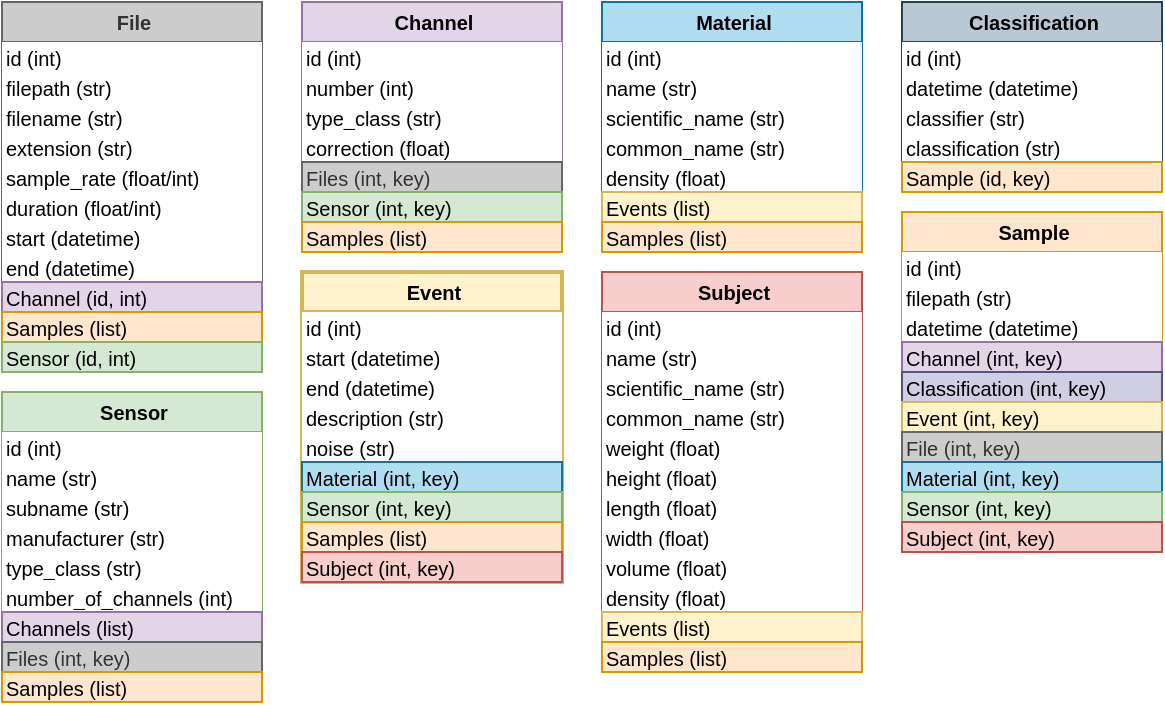 <mxfile version="24.7.5" pages="6">
  <diagram name="SPIDS" id="egfOIDYZ3YypX-iFZk6H">
    <mxGraphModel dx="823" dy="555" grid="1" gridSize="5" guides="0" tooltips="1" connect="1" arrows="0" fold="1" page="1" pageScale="1" pageWidth="600" pageHeight="375" math="0" shadow="0">
      <root>
        <mxCell id="YMY2C_BdtesSAWhA1UL0-0" />
        <mxCell id="YMY2C_BdtesSAWhA1UL0-1" parent="YMY2C_BdtesSAWhA1UL0-0" />
        <mxCell id="YMY2C_BdtesSAWhA1UL0-2" value="File" style="swimlane;fontStyle=1;childLayout=stackLayout;horizontal=1;startSize=20;horizontalStack=0;resizeParent=1;resizeParentMax=0;resizeLast=0;collapsible=0;marginBottom=0;whiteSpace=wrap;html=1;fillColor=#CCCCCC;fontColor=#333333;strokeColor=#666666;fontFamily=Arial;fontSize=10;spacing=0;spacingLeft=2.0;spacingTop=2.0;spacingBottom=2;perimeterSpacing=10;spacingRight=0;" parent="YMY2C_BdtesSAWhA1UL0-1" vertex="1">
          <mxGeometry x="10" y="10" width="130" height="185" as="geometry" />
        </mxCell>
        <mxCell id="YMY2C_BdtesSAWhA1UL0-3" value="id (int)" style="text;align=left;verticalAlign=middle;spacingLeft=2.0;spacingRight=0;overflow=hidden;points=[[0,0.5],[1,0.5]];portConstraint=eastwest;rotatable=0;whiteSpace=wrap;html=1;fontStyle=0;fontFamily=Arial;fontSize=10;spacing=0;spacingTop=2.0;spacingBottom=2;fillColor=default;perimeterSpacing=10;" parent="YMY2C_BdtesSAWhA1UL0-2" vertex="1">
          <mxGeometry y="20" width="130" height="15" as="geometry" />
        </mxCell>
        <mxCell id="YMY2C_BdtesSAWhA1UL0-4" value="filepath (str)" style="text;align=left;verticalAlign=middle;spacingLeft=2.0;spacingRight=0;overflow=hidden;points=[[0,0.5],[1,0.5]];portConstraint=eastwest;rotatable=0;whiteSpace=wrap;html=1;fontStyle=0;fontFamily=Arial;fontSize=10;spacing=0;spacingTop=2.0;spacingBottom=2;fillColor=default;perimeterSpacing=10;" parent="YMY2C_BdtesSAWhA1UL0-2" vertex="1">
          <mxGeometry y="35" width="130" height="15" as="geometry" />
        </mxCell>
        <mxCell id="YMY2C_BdtesSAWhA1UL0-5" value="filename (str)" style="text;align=left;verticalAlign=middle;spacingLeft=2.0;spacingRight=0;overflow=hidden;points=[[0,0.5],[1,0.5]];portConstraint=eastwest;rotatable=0;whiteSpace=wrap;html=1;fontStyle=0;fontFamily=Arial;fontSize=10;spacing=0;spacingTop=2.0;spacingBottom=2;fillColor=default;perimeterSpacing=10;" parent="YMY2C_BdtesSAWhA1UL0-2" vertex="1">
          <mxGeometry y="50" width="130" height="15" as="geometry" />
        </mxCell>
        <mxCell id="YMY2C_BdtesSAWhA1UL0-6" value="extension (str)" style="text;align=left;verticalAlign=middle;spacingLeft=2.0;spacingRight=0;overflow=hidden;points=[[0,0.5],[1,0.5]];portConstraint=eastwest;rotatable=0;whiteSpace=wrap;html=1;fontStyle=0;fontFamily=Arial;fontSize=10;spacing=0;spacingTop=2.0;spacingBottom=2;fillColor=default;perimeterSpacing=10;" parent="YMY2C_BdtesSAWhA1UL0-2" vertex="1">
          <mxGeometry y="65" width="130" height="15" as="geometry" />
        </mxCell>
        <mxCell id="YMY2C_BdtesSAWhA1UL0-7" value="sample_rate (float/int)" style="text;align=left;verticalAlign=middle;spacingLeft=2.0;spacingRight=0;overflow=hidden;points=[[0,0.5],[1,0.5]];portConstraint=eastwest;rotatable=0;whiteSpace=wrap;html=1;fontStyle=0;fontFamily=Arial;fontSize=10;spacing=0;spacingTop=2.0;spacingBottom=2;fillColor=default;perimeterSpacing=10;" parent="YMY2C_BdtesSAWhA1UL0-2" vertex="1">
          <mxGeometry y="80" width="130" height="15" as="geometry" />
        </mxCell>
        <mxCell id="YMY2C_BdtesSAWhA1UL0-8" value="duration (float/int)" style="text;align=left;verticalAlign=middle;spacingLeft=2.0;spacingRight=0;overflow=hidden;points=[[0,0.5],[1,0.5]];portConstraint=eastwest;rotatable=0;whiteSpace=wrap;html=1;fontStyle=0;fontFamily=Arial;fontSize=10;spacing=0;spacingTop=2.0;spacingBottom=2;fillColor=default;perimeterSpacing=10;" parent="YMY2C_BdtesSAWhA1UL0-2" vertex="1">
          <mxGeometry y="95" width="130" height="15" as="geometry" />
        </mxCell>
        <mxCell id="YMY2C_BdtesSAWhA1UL0-9" value="start (datetime)" style="text;align=left;verticalAlign=middle;spacingLeft=2.0;spacingRight=0;overflow=hidden;points=[[0,0.5],[1,0.5]];portConstraint=eastwest;rotatable=0;whiteSpace=wrap;html=1;fontStyle=0;fontFamily=Arial;fontSize=10;spacing=0;spacingTop=2.0;spacingBottom=2;fillColor=default;perimeterSpacing=10;" parent="YMY2C_BdtesSAWhA1UL0-2" vertex="1">
          <mxGeometry y="110" width="130" height="15" as="geometry" />
        </mxCell>
        <mxCell id="YMY2C_BdtesSAWhA1UL0-10" value="end (datetime)" style="text;align=left;verticalAlign=middle;spacingLeft=2.0;spacingRight=0;overflow=hidden;points=[[0,0.5],[1,0.5]];portConstraint=eastwest;rotatable=0;whiteSpace=wrap;html=1;fontStyle=0;fontFamily=Arial;fontSize=10;spacing=0;spacingTop=2.0;spacingBottom=2;fillColor=default;perimeterSpacing=10;" parent="YMY2C_BdtesSAWhA1UL0-2" vertex="1">
          <mxGeometry y="125" width="130" height="15" as="geometry" />
        </mxCell>
        <mxCell id="YMY2C_BdtesSAWhA1UL0-11" value="Channel (id, int)" style="text;strokeColor=#9673a6;fillColor=#e1d5e7;align=left;verticalAlign=middle;spacingLeft=2.0;spacingRight=0;overflow=hidden;points=[[0,0.5],[1,0.5]];portConstraint=eastwest;rotatable=0;whiteSpace=wrap;html=1;fontStyle=0;fontFamily=Arial;fontSize=10;spacing=0;spacingTop=2.0;spacingBottom=2;perimeterSpacing=10;" parent="YMY2C_BdtesSAWhA1UL0-2" vertex="1">
          <mxGeometry y="140" width="130" height="15" as="geometry" />
        </mxCell>
        <mxCell id="YMY2C_BdtesSAWhA1UL0-12" value="Samples (list)" style="text;strokeColor=#d79b00;fillColor=#ffe6cc;align=left;verticalAlign=middle;spacingLeft=2.0;spacingRight=0;overflow=hidden;points=[[0,0.5],[1,0.5]];portConstraint=eastwest;rotatable=0;whiteSpace=wrap;html=1;fontStyle=0;fontFamily=Arial;fontSize=10;spacing=0;spacingTop=2.0;spacingBottom=2;perimeterSpacing=10;" parent="YMY2C_BdtesSAWhA1UL0-2" vertex="1">
          <mxGeometry y="155" width="130" height="15" as="geometry" />
        </mxCell>
        <mxCell id="YMY2C_BdtesSAWhA1UL0-13" value="Sensor (id, int)" style="text;strokeColor=#82b366;fillColor=#d5e8d4;align=left;verticalAlign=middle;spacingLeft=2.0;spacingRight=0;overflow=hidden;points=[[0,0.5],[1,0.5]];portConstraint=eastwest;rotatable=0;whiteSpace=wrap;html=1;fontStyle=0;fontFamily=Arial;fontSize=10;spacing=0;spacingTop=2.0;spacingBottom=2;perimeterSpacing=10;" parent="YMY2C_BdtesSAWhA1UL0-2" vertex="1">
          <mxGeometry y="170" width="130" height="15" as="geometry" />
        </mxCell>
        <mxCell id="YMY2C_BdtesSAWhA1UL0-15" value="Channel" style="swimlane;fontStyle=1;childLayout=stackLayout;horizontal=1;startSize=20;horizontalStack=0;resizeParent=1;resizeParentMax=0;resizeLast=0;collapsible=0;marginBottom=0;whiteSpace=wrap;html=1;fillColor=#e1d5e7;strokeColor=#9673a6;fontFamily=Arial;fontSize=10;spacing=0;spacingLeft=2.0;spacingTop=2.0;spacingBottom=2;perimeterSpacing=10;spacingRight=0;" parent="YMY2C_BdtesSAWhA1UL0-1" vertex="1">
          <mxGeometry x="160" y="10" width="130" height="125" as="geometry" />
        </mxCell>
        <mxCell id="YMY2C_BdtesSAWhA1UL0-16" value="id (int)" style="text;align=left;verticalAlign=middle;spacingLeft=2.0;spacingRight=0;overflow=hidden;points=[[0,0.5],[1,0.5]];portConstraint=eastwest;rotatable=0;whiteSpace=wrap;html=1;fontStyle=0;fontFamily=Arial;fontSize=10;spacing=0;spacingTop=2.0;spacingBottom=2;fillColor=default;perimeterSpacing=10;" parent="YMY2C_BdtesSAWhA1UL0-15" vertex="1">
          <mxGeometry y="20" width="130" height="15" as="geometry" />
        </mxCell>
        <mxCell id="YMY2C_BdtesSAWhA1UL0-17" value="number (int)" style="text;align=left;verticalAlign=middle;spacingLeft=2.0;spacingRight=0;overflow=hidden;points=[[0,0.5],[1,0.5]];portConstraint=eastwest;rotatable=0;whiteSpace=wrap;html=1;fontStyle=0;fontFamily=Arial;fontSize=10;spacing=0;spacingTop=2.0;spacingBottom=2;fillColor=default;perimeterSpacing=10;" parent="YMY2C_BdtesSAWhA1UL0-15" vertex="1">
          <mxGeometry y="35" width="130" height="15" as="geometry" />
        </mxCell>
        <mxCell id="CzEqTu_nA3v-WAA6CuvJ-0" value="type_class (str)" style="text;align=left;verticalAlign=middle;spacingLeft=2.0;spacingRight=0;overflow=hidden;points=[[0,0.5],[1,0.5]];portConstraint=eastwest;rotatable=0;whiteSpace=wrap;html=1;fontStyle=0;fontFamily=Arial;fontSize=10;spacing=0;spacingTop=2.0;spacingBottom=2;fillColor=default;perimeterSpacing=10;" parent="YMY2C_BdtesSAWhA1UL0-15" vertex="1">
          <mxGeometry y="50" width="130" height="15" as="geometry" />
        </mxCell>
        <mxCell id="CzEqTu_nA3v-WAA6CuvJ-1" value="correction (float)" style="text;align=left;verticalAlign=middle;spacingLeft=2.0;spacingRight=0;overflow=hidden;points=[[0,0.5],[1,0.5]];portConstraint=eastwest;rotatable=0;whiteSpace=wrap;html=1;fontStyle=0;fontFamily=Arial;fontSize=10;spacing=0;spacingTop=2.0;spacingBottom=2;fillColor=default;perimeterSpacing=10;" parent="YMY2C_BdtesSAWhA1UL0-15" vertex="1">
          <mxGeometry y="65" width="130" height="15" as="geometry" />
        </mxCell>
        <mxCell id="YMY2C_BdtesSAWhA1UL0-22" value="Files (int, key)" style="text;strokeColor=#666666;fillColor=#CCCCCC;align=left;verticalAlign=middle;spacingLeft=2.0;spacingRight=0;overflow=hidden;points=[[0,0.5],[1,0.5]];portConstraint=eastwest;rotatable=0;whiteSpace=wrap;html=1;fontStyle=0;fontColor=#333333;fontFamily=Arial;fontSize=10;spacing=0;spacingTop=2.0;spacingBottom=2;perimeterSpacing=10;" parent="YMY2C_BdtesSAWhA1UL0-15" vertex="1">
          <mxGeometry y="80" width="130" height="15" as="geometry" />
        </mxCell>
        <mxCell id="YMY2C_BdtesSAWhA1UL0-23" value="Sensor (int, key)" style="text;strokeColor=#82b366;fillColor=#d5e8d4;align=left;verticalAlign=middle;spacingLeft=2.0;spacingRight=0;overflow=hidden;points=[[0,0.5],[1,0.5]];portConstraint=eastwest;rotatable=0;whiteSpace=wrap;html=1;fontStyle=0;fontFamily=Arial;fontSize=10;spacing=0;spacingTop=2.0;spacingBottom=2;perimeterSpacing=10;" parent="YMY2C_BdtesSAWhA1UL0-15" vertex="1">
          <mxGeometry y="95" width="130" height="15" as="geometry" />
        </mxCell>
        <mxCell id="RHxc846lERZgsSbfKVY3-2" value="Samples (list)" style="text;strokeColor=#d79b00;fillColor=#ffe6cc;align=left;verticalAlign=middle;spacingLeft=2.0;spacingRight=0;overflow=hidden;points=[[0,0.5],[1,0.5]];portConstraint=eastwest;rotatable=0;whiteSpace=wrap;html=1;fontStyle=0;fontFamily=Arial;fontSize=10;spacing=0;spacingTop=2.0;spacingBottom=2;perimeterSpacing=10;" parent="YMY2C_BdtesSAWhA1UL0-15" vertex="1">
          <mxGeometry y="110" width="130" height="15" as="geometry" />
        </mxCell>
        <mxCell id="YMY2C_BdtesSAWhA1UL0-25" value="Subject" style="swimlane;fontStyle=1;childLayout=stackLayout;horizontal=1;startSize=20;horizontalStack=0;resizeParent=1;resizeParentMax=0;resizeLast=0;collapsible=0;marginBottom=0;whiteSpace=wrap;html=1;fillColor=#f8cecc;strokeColor=#b85450;fontFamily=Arial;fontSize=10;spacing=0;spacingLeft=2.0;spacingTop=2.0;spacingBottom=2;perimeterSpacing=10;spacingRight=0;" parent="YMY2C_BdtesSAWhA1UL0-1" vertex="1">
          <mxGeometry x="310" y="145" width="130" height="200" as="geometry" />
        </mxCell>
        <mxCell id="YMY2C_BdtesSAWhA1UL0-26" value="id (int)" style="text;strokeColor=none;fillColor=default;align=left;verticalAlign=middle;spacingLeft=2.0;spacingRight=0;overflow=hidden;points=[[0,0.5],[1,0.5]];portConstraint=eastwest;rotatable=0;whiteSpace=wrap;html=1;fontStyle=0;fontFamily=Arial;fontSize=10;spacing=0;spacingTop=2.0;spacingBottom=2;perimeterSpacing=10;" parent="YMY2C_BdtesSAWhA1UL0-25" vertex="1">
          <mxGeometry y="20" width="130" height="15" as="geometry" />
        </mxCell>
        <mxCell id="YMY2C_BdtesSAWhA1UL0-27" value="name (str)" style="text;strokeColor=none;fillColor=default;align=left;verticalAlign=middle;spacingLeft=2.0;spacingRight=0;overflow=hidden;points=[[0,0.5],[1,0.5]];portConstraint=eastwest;rotatable=0;whiteSpace=wrap;html=1;fontStyle=0;fontFamily=Arial;fontSize=10;spacing=0;spacingTop=2.0;spacingBottom=2;perimeterSpacing=10;" parent="YMY2C_BdtesSAWhA1UL0-25" vertex="1">
          <mxGeometry y="35" width="130" height="15" as="geometry" />
        </mxCell>
        <mxCell id="YMY2C_BdtesSAWhA1UL0-28" value="scientific_name (str)" style="text;strokeColor=none;fillColor=default;align=left;verticalAlign=middle;spacingLeft=2.0;spacingRight=0;overflow=hidden;points=[[0,0.5],[1,0.5]];portConstraint=eastwest;rotatable=0;whiteSpace=wrap;html=1;fontStyle=0;fontFamily=Arial;fontSize=10;spacing=0;spacingTop=2.0;spacingBottom=2;perimeterSpacing=10;" parent="YMY2C_BdtesSAWhA1UL0-25" vertex="1">
          <mxGeometry y="50" width="130" height="15" as="geometry" />
        </mxCell>
        <mxCell id="YMY2C_BdtesSAWhA1UL0-29" value="common_name (str)" style="text;strokeColor=none;fillColor=default;align=left;verticalAlign=middle;spacingLeft=2.0;spacingRight=0;overflow=hidden;points=[[0,0.5],[1,0.5]];portConstraint=eastwest;rotatable=0;whiteSpace=wrap;html=1;fontStyle=0;fontFamily=Arial;fontSize=10;spacing=0;spacingTop=2.0;spacingBottom=2;perimeterSpacing=10;" parent="YMY2C_BdtesSAWhA1UL0-25" vertex="1">
          <mxGeometry y="65" width="130" height="15" as="geometry" />
        </mxCell>
        <mxCell id="YMY2C_BdtesSAWhA1UL0-30" value="weight (float)" style="text;strokeColor=none;fillColor=default;align=left;verticalAlign=middle;spacingLeft=2.0;spacingRight=0;overflow=hidden;points=[[0,0.5],[1,0.5]];portConstraint=eastwest;rotatable=0;whiteSpace=wrap;html=1;fontStyle=0;fontFamily=Arial;fontSize=10;spacing=0;spacingTop=2.0;spacingBottom=2;perimeterSpacing=10;" parent="YMY2C_BdtesSAWhA1UL0-25" vertex="1">
          <mxGeometry y="80" width="130" height="15" as="geometry" />
        </mxCell>
        <mxCell id="YMY2C_BdtesSAWhA1UL0-31" value="height (float)" style="text;strokeColor=none;fillColor=default;align=left;verticalAlign=middle;spacingLeft=2.0;spacingRight=0;overflow=hidden;points=[[0,0.5],[1,0.5]];portConstraint=eastwest;rotatable=0;whiteSpace=wrap;html=1;fontStyle=0;fontFamily=Arial;fontSize=10;spacing=0;spacingTop=2.0;spacingBottom=2;perimeterSpacing=10;" parent="YMY2C_BdtesSAWhA1UL0-25" vertex="1">
          <mxGeometry y="95" width="130" height="15" as="geometry" />
        </mxCell>
        <mxCell id="38YYJ7mFefSVjH6HLTZJ-0" value="length (float)" style="text;strokeColor=none;fillColor=default;align=left;verticalAlign=middle;spacingLeft=2.0;spacingRight=0;overflow=hidden;points=[[0,0.5],[1,0.5]];portConstraint=eastwest;rotatable=0;whiteSpace=wrap;html=1;fontStyle=0;fontFamily=Arial;fontSize=10;spacing=0;spacingTop=2.0;spacingBottom=2;perimeterSpacing=10;" parent="YMY2C_BdtesSAWhA1UL0-25" vertex="1">
          <mxGeometry y="110" width="130" height="15" as="geometry" />
        </mxCell>
        <mxCell id="38YYJ7mFefSVjH6HLTZJ-1" value="width (float)" style="text;strokeColor=none;fillColor=default;align=left;verticalAlign=middle;spacingLeft=2.0;spacingRight=0;overflow=hidden;points=[[0,0.5],[1,0.5]];portConstraint=eastwest;rotatable=0;whiteSpace=wrap;html=1;fontStyle=0;fontFamily=Arial;fontSize=10;spacing=0;spacingTop=2.0;spacingBottom=2;perimeterSpacing=10;" parent="YMY2C_BdtesSAWhA1UL0-25" vertex="1">
          <mxGeometry y="125" width="130" height="15" as="geometry" />
        </mxCell>
        <mxCell id="38YYJ7mFefSVjH6HLTZJ-3" value="volume (float)" style="text;strokeColor=none;fillColor=default;align=left;verticalAlign=middle;spacingLeft=2.0;spacingRight=0;overflow=hidden;points=[[0,0.5],[1,0.5]];portConstraint=eastwest;rotatable=0;whiteSpace=wrap;html=1;fontStyle=0;fontFamily=Arial;fontSize=10;spacing=0;spacingTop=2.0;spacingBottom=2;perimeterSpacing=10;" parent="YMY2C_BdtesSAWhA1UL0-25" vertex="1">
          <mxGeometry y="140" width="130" height="15" as="geometry" />
        </mxCell>
        <mxCell id="38YYJ7mFefSVjH6HLTZJ-2" value="density (float)" style="text;strokeColor=none;fillColor=default;align=left;verticalAlign=middle;spacingLeft=2.0;spacingRight=0;overflow=hidden;points=[[0,0.5],[1,0.5]];portConstraint=eastwest;rotatable=0;whiteSpace=wrap;html=1;fontStyle=0;fontFamily=Arial;fontSize=10;spacing=0;spacingTop=2.0;spacingBottom=2;perimeterSpacing=10;" parent="YMY2C_BdtesSAWhA1UL0-25" vertex="1">
          <mxGeometry y="155" width="130" height="15" as="geometry" />
        </mxCell>
        <mxCell id="YMY2C_BdtesSAWhA1UL0-32" value="Events (list)" style="text;strokeColor=#d6b656;fillColor=#fff2cc;align=left;verticalAlign=middle;spacingLeft=2.0;spacingRight=0;overflow=hidden;points=[[0,0.5],[1,0.5]];portConstraint=eastwest;rotatable=0;whiteSpace=wrap;html=1;fontStyle=0;fontFamily=Arial;fontSize=10;spacing=0;spacingTop=2.0;spacingBottom=2;perimeterSpacing=10;" parent="YMY2C_BdtesSAWhA1UL0-25" vertex="1">
          <mxGeometry y="170" width="130" height="15" as="geometry" />
        </mxCell>
        <mxCell id="RHxc846lERZgsSbfKVY3-0" value="Samples (list)" style="text;strokeColor=#d79b00;fillColor=#ffe6cc;align=left;verticalAlign=middle;spacingLeft=2.0;spacingRight=0;overflow=hidden;points=[[0,0.5],[1,0.5]];portConstraint=eastwest;rotatable=0;whiteSpace=wrap;html=1;fontStyle=0;fontFamily=Arial;fontSize=10;spacing=0;spacingTop=2.0;spacingBottom=2;perimeterSpacing=10;" parent="YMY2C_BdtesSAWhA1UL0-25" vertex="1">
          <mxGeometry y="185" width="130" height="15" as="geometry" />
        </mxCell>
        <mxCell id="YMY2C_BdtesSAWhA1UL0-35" value="Event" style="swimlane;fontStyle=1;childLayout=stackLayout;horizontal=1;startSize=20;horizontalStack=0;resizeParent=1;resizeParentMax=0;resizeLast=0;collapsible=0;marginBottom=0;whiteSpace=wrap;html=1;fillColor=#fff2cc;strokeColor=#d6b656;fontFamily=Arial;strokeWidth=2;fontSize=10;spacing=0;spacingLeft=2.0;spacingTop=2.0;spacingBottom=2;perimeterSpacing=10;spacingRight=0;" parent="YMY2C_BdtesSAWhA1UL0-1" vertex="1">
          <mxGeometry x="160" y="145" width="130" height="155" as="geometry" />
        </mxCell>
        <mxCell id="YMY2C_BdtesSAWhA1UL0-36" value="id (int)" style="text;align=left;verticalAlign=middle;spacingLeft=2.0;spacingRight=0;overflow=hidden;points=[[0,0.5],[1,0.5]];portConstraint=eastwest;rotatable=0;whiteSpace=wrap;html=1;fontStyle=0;fontFamily=Arial;fontSize=10;spacing=0;spacingTop=2.0;spacingBottom=2;fillColor=default;perimeterSpacing=10;" parent="YMY2C_BdtesSAWhA1UL0-35" vertex="1">
          <mxGeometry y="20" width="130" height="15" as="geometry" />
        </mxCell>
        <mxCell id="YMY2C_BdtesSAWhA1UL0-37" value="start (datetime)" style="text;align=left;verticalAlign=middle;spacingLeft=2.0;spacingRight=0;overflow=hidden;points=[[0,0.5],[1,0.5]];portConstraint=eastwest;rotatable=0;whiteSpace=wrap;html=1;fontStyle=0;fontFamily=Arial;fontSize=10;spacing=0;spacingTop=2.0;spacingBottom=2;fillColor=default;perimeterSpacing=10;" parent="YMY2C_BdtesSAWhA1UL0-35" vertex="1">
          <mxGeometry y="35" width="130" height="15" as="geometry" />
        </mxCell>
        <mxCell id="YMY2C_BdtesSAWhA1UL0-38" value="end (datetime)" style="text;align=left;verticalAlign=middle;spacingLeft=2.0;spacingRight=0;overflow=hidden;points=[[0,0.5],[1,0.5]];portConstraint=eastwest;rotatable=0;whiteSpace=wrap;html=1;fontStyle=0;fontFamily=Arial;fontSize=10;spacing=0;spacingTop=2.0;spacingBottom=2;fillColor=default;perimeterSpacing=10;" parent="YMY2C_BdtesSAWhA1UL0-35" vertex="1">
          <mxGeometry y="50" width="130" height="15" as="geometry" />
        </mxCell>
        <mxCell id="YMY2C_BdtesSAWhA1UL0-39" value="description (str)" style="text;align=left;verticalAlign=middle;spacingLeft=2.0;spacingRight=0;overflow=hidden;points=[[0,0.5],[1,0.5]];portConstraint=eastwest;rotatable=0;whiteSpace=wrap;html=1;fontStyle=0;fontFamily=Arial;fontSize=10;spacing=0;spacingTop=2.0;spacingBottom=2;fillColor=default;perimeterSpacing=10;" parent="YMY2C_BdtesSAWhA1UL0-35" vertex="1">
          <mxGeometry y="65" width="130" height="15" as="geometry" />
        </mxCell>
        <mxCell id="06Si7iLyUWDr9Yay1C6X-0" value="noise (str)" style="text;align=left;verticalAlign=middle;spacingLeft=2.0;spacingRight=0;overflow=hidden;points=[[0,0.5],[1,0.5]];portConstraint=eastwest;rotatable=0;whiteSpace=wrap;html=1;fontStyle=0;fontFamily=Arial;fontSize=10;spacing=0;spacingTop=2.0;spacingBottom=2;fillColor=default;perimeterSpacing=10;" parent="YMY2C_BdtesSAWhA1UL0-35" vertex="1">
          <mxGeometry y="80" width="130" height="15" as="geometry" />
        </mxCell>
        <mxCell id="38YYJ7mFefSVjH6HLTZJ-19" value="Material (int, key)" style="text;strokeColor=#10739e;fillColor=#b1ddf0;align=left;verticalAlign=middle;spacingLeft=2.0;spacingRight=0;overflow=hidden;points=[[0,0.5],[1,0.5]];portConstraint=eastwest;rotatable=0;whiteSpace=wrap;html=1;fontStyle=0;fontFamily=Arial;fontSize=10;spacing=0;spacingTop=2.0;spacingBottom=2;perimeterSpacing=10;" parent="YMY2C_BdtesSAWhA1UL0-35" vertex="1">
          <mxGeometry y="95" width="130" height="15" as="geometry" />
        </mxCell>
        <mxCell id="Ph15FXxGjHUbJSMzMm4D-0" value="Sensor (int, key)" style="text;strokeColor=#82b366;fillColor=#d5e8d4;align=left;verticalAlign=middle;spacingLeft=2.0;spacingRight=0;overflow=hidden;points=[[0,0.5],[1,0.5]];portConstraint=eastwest;rotatable=0;whiteSpace=wrap;html=1;fontStyle=0;fontFamily=Arial;fontSize=10;spacing=0;spacingTop=2.0;spacingBottom=2;perimeterSpacing=10;" vertex="1" parent="YMY2C_BdtesSAWhA1UL0-35">
          <mxGeometry y="110" width="130" height="15" as="geometry" />
        </mxCell>
        <mxCell id="YMY2C_BdtesSAWhA1UL0-41" value="Samples (list)" style="text;strokeColor=#d79b00;fillColor=#ffe6cc;align=left;verticalAlign=middle;spacingLeft=2.0;spacingRight=0;overflow=hidden;points=[[0,0.5],[1,0.5]];portConstraint=eastwest;rotatable=0;whiteSpace=wrap;html=1;fontStyle=0;fontFamily=Arial;fontSize=10;spacing=0;spacingTop=2.0;spacingBottom=2;perimeterSpacing=10;" parent="YMY2C_BdtesSAWhA1UL0-35" vertex="1">
          <mxGeometry y="125" width="130" height="15" as="geometry" />
        </mxCell>
        <mxCell id="YMY2C_BdtesSAWhA1UL0-40" value="Subject (int, key)" style="text;strokeColor=#b85450;fillColor=#f8cecc;align=left;verticalAlign=middle;spacingLeft=2.0;spacingRight=0;overflow=hidden;points=[[0,0.5],[1,0.5]];portConstraint=eastwest;rotatable=0;whiteSpace=wrap;html=1;fontStyle=0;fontFamily=Arial;fillStyle=solid;fontSize=10;spacing=0;spacingTop=2.0;spacingBottom=2;perimeterSpacing=10;" parent="YMY2C_BdtesSAWhA1UL0-35" vertex="1">
          <mxGeometry y="140" width="130" height="15" as="geometry" />
        </mxCell>
        <mxCell id="YMY2C_BdtesSAWhA1UL0-44" value="Classification" style="swimlane;fontStyle=1;childLayout=stackLayout;horizontal=1;startSize=20;horizontalStack=0;resizeParent=1;resizeParentMax=0;resizeLast=0;collapsible=0;marginBottom=0;whiteSpace=wrap;html=1;fontFamily=Arial;fillColor=#bac8d3;strokeColor=#23445d;fontSize=10;spacing=0;spacingLeft=2.0;spacingTop=2.0;spacingBottom=2;perimeterSpacing=10;spacingRight=0;" parent="YMY2C_BdtesSAWhA1UL0-1" vertex="1">
          <mxGeometry x="460" y="10" width="130" height="95" as="geometry" />
        </mxCell>
        <mxCell id="YMY2C_BdtesSAWhA1UL0-45" value="id (int)" style="text;strokeColor=none;fillColor=default;align=left;verticalAlign=middle;spacingLeft=2.0;spacingRight=0;overflow=hidden;points=[[0,0.5],[1,0.5]];portConstraint=eastwest;rotatable=0;whiteSpace=wrap;html=1;fontStyle=0;fontFamily=Arial;fontSize=10;spacing=0;spacingTop=2.0;spacingBottom=2;perimeterSpacing=10;" parent="YMY2C_BdtesSAWhA1UL0-44" vertex="1">
          <mxGeometry y="20" width="130" height="15" as="geometry" />
        </mxCell>
        <mxCell id="YMY2C_BdtesSAWhA1UL0-46" value="datetime (datetime)" style="text;strokeColor=none;fillColor=default;align=left;verticalAlign=middle;spacingLeft=2.0;spacingRight=0;overflow=hidden;points=[[0,0.5],[1,0.5]];portConstraint=eastwest;rotatable=0;whiteSpace=wrap;html=1;fontStyle=0;fontFamily=Arial;fontSize=10;spacing=0;spacingTop=2.0;spacingBottom=2;perimeterSpacing=10;" parent="YMY2C_BdtesSAWhA1UL0-44" vertex="1">
          <mxGeometry y="35" width="130" height="15" as="geometry" />
        </mxCell>
        <mxCell id="YMY2C_BdtesSAWhA1UL0-47" value="classifier (str)" style="text;strokeColor=none;fillColor=default;align=left;verticalAlign=middle;spacingLeft=2.0;spacingRight=0;overflow=hidden;points=[[0,0.5],[1,0.5]];portConstraint=eastwest;rotatable=0;whiteSpace=wrap;html=1;fontStyle=0;fontFamily=Arial;fontSize=10;spacing=0;spacingTop=2.0;spacingBottom=2;perimeterSpacing=10;" parent="YMY2C_BdtesSAWhA1UL0-44" vertex="1">
          <mxGeometry y="50" width="130" height="15" as="geometry" />
        </mxCell>
        <mxCell id="CTLOjBppYzqDd37bx_Jy-0" value="classification (str)" style="text;strokeColor=none;fillColor=default;align=left;verticalAlign=middle;spacingLeft=2.0;spacingRight=0;overflow=hidden;points=[[0,0.5],[1,0.5]];portConstraint=eastwest;rotatable=0;whiteSpace=wrap;html=1;fontStyle=0;fontFamily=Arial;fontSize=10;spacing=0;spacingTop=2.0;spacingBottom=2;perimeterSpacing=10;" parent="YMY2C_BdtesSAWhA1UL0-44" vertex="1">
          <mxGeometry y="65" width="130" height="15" as="geometry" />
        </mxCell>
        <mxCell id="YMY2C_BdtesSAWhA1UL0-48" value="Sample (id, key)" style="text;strokeColor=#d79b00;fillColor=#ffe6cc;align=left;verticalAlign=middle;spacingLeft=2.0;spacingRight=0;overflow=hidden;points=[[0,0.5],[1,0.5]];portConstraint=eastwest;rotatable=0;whiteSpace=wrap;html=1;fontStyle=0;fontFamily=Arial;fontSize=10;spacing=0;spacingTop=2.0;spacingBottom=2;perimeterSpacing=10;" parent="YMY2C_BdtesSAWhA1UL0-44" vertex="1">
          <mxGeometry y="80" width="130" height="15" as="geometry" />
        </mxCell>
        <mxCell id="YMY2C_BdtesSAWhA1UL0-56" value="Sample" style="swimlane;fontStyle=1;childLayout=stackLayout;horizontal=1;startSize=20;horizontalStack=0;resizeParent=1;resizeParentMax=0;resizeLast=0;collapsible=0;marginBottom=0;whiteSpace=wrap;html=1;fillColor=#ffe6cc;strokeColor=#d79b00;fontFamily=Arial;fontSize=10;spacing=0;spacingLeft=2.0;spacingTop=2.0;spacingBottom=2;perimeterSpacing=10;spacingRight=0;" parent="YMY2C_BdtesSAWhA1UL0-1" vertex="1">
          <mxGeometry x="460" y="115" width="130" height="170" as="geometry" />
        </mxCell>
        <mxCell id="YMY2C_BdtesSAWhA1UL0-57" value="id (int)" style="text;strokeColor=none;fillColor=default;align=left;verticalAlign=middle;spacingLeft=2.0;spacingRight=0;overflow=hidden;points=[[0,0.5],[1,0.5]];portConstraint=eastwest;rotatable=0;whiteSpace=wrap;html=1;fontStyle=0;fontFamily=Arial;fontSize=10;spacing=0;spacingTop=2.0;spacingBottom=2;perimeterSpacing=10;" parent="YMY2C_BdtesSAWhA1UL0-56" vertex="1">
          <mxGeometry y="20" width="130" height="15" as="geometry" />
        </mxCell>
        <mxCell id="YMY2C_BdtesSAWhA1UL0-58" value="filepath (str)" style="text;strokeColor=none;fillColor=default;align=left;verticalAlign=middle;spacingLeft=2.0;spacingRight=0;overflow=hidden;points=[[0,0.5],[1,0.5]];portConstraint=eastwest;rotatable=0;whiteSpace=wrap;html=1;fontStyle=0;fontFamily=Arial;fontSize=10;spacing=0;spacingTop=2.0;spacingBottom=2;perimeterSpacing=10;" parent="YMY2C_BdtesSAWhA1UL0-56" vertex="1">
          <mxGeometry y="35" width="130" height="15" as="geometry" />
        </mxCell>
        <mxCell id="YMY2C_BdtesSAWhA1UL0-59" value="datetime (datetime)" style="text;strokeColor=none;fillColor=default;align=left;verticalAlign=middle;spacingLeft=2.0;spacingRight=0;overflow=hidden;points=[[0,0.5],[1,0.5]];portConstraint=eastwest;rotatable=0;whiteSpace=wrap;html=1;fontStyle=0;fontFamily=Arial;fontSize=10;spacing=0;spacingTop=2.0;spacingBottom=2;perimeterSpacing=10;" parent="YMY2C_BdtesSAWhA1UL0-56" vertex="1">
          <mxGeometry y="50" width="130" height="15" as="geometry" />
        </mxCell>
        <mxCell id="YMY2C_BdtesSAWhA1UL0-69" value="Channel (int, key)" style="text;strokeColor=#9673a6;fillColor=#e1d5e7;align=left;verticalAlign=middle;spacingLeft=2.0;spacingRight=0;overflow=hidden;points=[[0,0.5],[1,0.5]];portConstraint=eastwest;rotatable=0;whiteSpace=wrap;html=1;fontStyle=0;fontFamily=Arial;fontSize=10;spacing=0;spacingTop=2.0;spacingBottom=2;perimeterSpacing=10;" parent="YMY2C_BdtesSAWhA1UL0-56" vertex="1">
          <mxGeometry y="65" width="130" height="15" as="geometry" />
        </mxCell>
        <mxCell id="YMY2C_BdtesSAWhA1UL0-70" value="Classification (int, key)" style="text;strokeColor=#56517e;fillColor=#d0cee2;align=left;verticalAlign=middle;spacingLeft=2.0;spacingRight=0;overflow=hidden;points=[[0,0.5],[1,0.5]];portConstraint=eastwest;rotatable=0;whiteSpace=wrap;html=1;fontStyle=0;fontFamily=Arial;fontSize=10;spacing=0;spacingTop=2.0;spacingBottom=2;perimeterSpacing=10;" parent="YMY2C_BdtesSAWhA1UL0-56" vertex="1">
          <mxGeometry y="80" width="130" height="15" as="geometry" />
        </mxCell>
        <mxCell id="YMY2C_BdtesSAWhA1UL0-71" value="Event (int, key)" style="text;strokeColor=#d6b656;fillColor=#fff2cc;align=left;verticalAlign=middle;spacingLeft=2.0;spacingRight=0;overflow=hidden;points=[[0,0.5],[1,0.5]];portConstraint=eastwest;rotatable=0;whiteSpace=wrap;html=1;fontStyle=0;fontFamily=Arial;fontSize=10;spacing=0;spacingTop=2.0;spacingBottom=2;perimeterSpacing=10;" parent="YMY2C_BdtesSAWhA1UL0-56" vertex="1">
          <mxGeometry y="95" width="130" height="15" as="geometry" />
        </mxCell>
        <mxCell id="YMY2C_BdtesSAWhA1UL0-72" value="File (int, key)" style="text;strokeColor=#666666;fillColor=#CCCCCC;align=left;verticalAlign=middle;spacingLeft=2.0;spacingRight=0;overflow=hidden;points=[[0,0.5],[1,0.5]];portConstraint=eastwest;rotatable=0;whiteSpace=wrap;html=1;fontStyle=0;fontColor=#333333;fontFamily=Arial;fontSize=10;spacing=0;spacingTop=2.0;spacingBottom=2;perimeterSpacing=10;" parent="YMY2C_BdtesSAWhA1UL0-56" vertex="1">
          <mxGeometry y="110" width="130" height="15" as="geometry" />
        </mxCell>
        <mxCell id="38YYJ7mFefSVjH6HLTZJ-18" value="Material (int, key)" style="text;strokeColor=#10739e;fillColor=#b1ddf0;align=left;verticalAlign=middle;spacingLeft=2.0;spacingRight=0;overflow=hidden;points=[[0,0.5],[1,0.5]];portConstraint=eastwest;rotatable=0;whiteSpace=wrap;html=1;fontStyle=0;fontFamily=Arial;fontSize=10;spacing=0;spacingTop=2.0;spacingBottom=2;perimeterSpacing=10;" parent="YMY2C_BdtesSAWhA1UL0-56" vertex="1">
          <mxGeometry y="125" width="130" height="15" as="geometry" />
        </mxCell>
        <mxCell id="YMY2C_BdtesSAWhA1UL0-73" value="Sensor (int, key)" style="text;strokeColor=#82b366;fillColor=#d5e8d4;align=left;verticalAlign=middle;spacingLeft=2.0;spacingRight=0;overflow=hidden;points=[[0,0.5],[1,0.5]];portConstraint=eastwest;rotatable=0;whiteSpace=wrap;html=1;fontStyle=0;fontFamily=Arial;fontSize=10;spacing=0;spacingTop=2.0;spacingBottom=2;perimeterSpacing=10;" parent="YMY2C_BdtesSAWhA1UL0-56" vertex="1">
          <mxGeometry y="140" width="130" height="15" as="geometry" />
        </mxCell>
        <mxCell id="YMY2C_BdtesSAWhA1UL0-74" value="Subject (int, key)" style="text;strokeColor=#b85450;fillColor=#f8cecc;align=left;verticalAlign=middle;spacingLeft=2.0;spacingRight=0;overflow=hidden;points=[[0,0.5],[1,0.5]];portConstraint=eastwest;rotatable=0;whiteSpace=wrap;html=1;fontStyle=0;fontFamily=Arial;fontSize=10;spacing=0;spacingTop=2.0;spacingBottom=2;perimeterSpacing=10;" parent="YMY2C_BdtesSAWhA1UL0-56" vertex="1">
          <mxGeometry y="155" width="130" height="15" as="geometry" />
        </mxCell>
        <mxCell id="YMY2C_BdtesSAWhA1UL0-76" value="Sensor" style="swimlane;fontStyle=1;childLayout=stackLayout;horizontal=1;startSize=20;horizontalStack=0;resizeParent=1;resizeParentMax=0;resizeLast=0;collapsible=0;marginBottom=0;whiteSpace=wrap;html=1;fillColor=#d5e8d4;strokeColor=#82b366;fillStyle=auto;fontFamily=Arial;fontSize=10;spacing=0;spacingLeft=2.0;spacingTop=2.0;spacingBottom=2;perimeterSpacing=10;spacingRight=0;" parent="YMY2C_BdtesSAWhA1UL0-1" vertex="1">
          <mxGeometry x="10" y="205" width="130" height="155" as="geometry" />
        </mxCell>
        <mxCell id="YMY2C_BdtesSAWhA1UL0-77" value="id (int)" style="text;align=left;verticalAlign=middle;spacingLeft=2.0;spacingRight=0;overflow=hidden;points=[[0,0.5],[1,0.5]];portConstraint=eastwest;rotatable=0;whiteSpace=wrap;html=1;fontStyle=0;fontFamily=Arial;fontSize=10;spacing=0;spacingTop=2.0;spacingBottom=2;fillColor=default;perimeterSpacing=10;" parent="YMY2C_BdtesSAWhA1UL0-76" vertex="1">
          <mxGeometry y="20" width="130" height="15" as="geometry" />
        </mxCell>
        <mxCell id="YMY2C_BdtesSAWhA1UL0-78" value="name (str)" style="text;align=left;verticalAlign=middle;spacingLeft=2.0;spacingRight=0;overflow=hidden;points=[[0,0.5],[1,0.5]];portConstraint=eastwest;rotatable=0;whiteSpace=wrap;html=1;fontStyle=0;fontFamily=Arial;fontSize=10;spacing=0;spacingTop=2.0;spacingBottom=2;fillColor=default;perimeterSpacing=10;" parent="YMY2C_BdtesSAWhA1UL0-76" vertex="1">
          <mxGeometry y="35" width="130" height="15" as="geometry" />
        </mxCell>
        <mxCell id="YMY2C_BdtesSAWhA1UL0-79" value="subname (str)" style="text;align=left;verticalAlign=middle;spacingLeft=2.0;spacingRight=0;overflow=hidden;points=[[0,0.5],[1,0.5]];portConstraint=eastwest;rotatable=0;whiteSpace=wrap;html=1;fontStyle=0;fontFamily=Arial;fontSize=10;spacing=0;spacingTop=2.0;spacingBottom=2;fillColor=default;perimeterSpacing=10;" parent="YMY2C_BdtesSAWhA1UL0-76" vertex="1">
          <mxGeometry y="50" width="130" height="15" as="geometry" />
        </mxCell>
        <mxCell id="YMY2C_BdtesSAWhA1UL0-80" value="manufacturer (str)" style="text;align=left;verticalAlign=middle;spacingLeft=2.0;spacingRight=0;overflow=hidden;points=[[0,0.5],[1,0.5]];portConstraint=eastwest;rotatable=0;whiteSpace=wrap;html=1;fontStyle=0;fontFamily=Arial;fontSize=10;spacing=0;spacingTop=2.0;spacingBottom=2;fillColor=default;perimeterSpacing=10;" parent="YMY2C_BdtesSAWhA1UL0-76" vertex="1">
          <mxGeometry y="65" width="130" height="15" as="geometry" />
        </mxCell>
        <mxCell id="YMY2C_BdtesSAWhA1UL0-81" value="type_class (str)" style="text;align=left;verticalAlign=middle;spacingLeft=2.0;spacingRight=0;overflow=hidden;points=[[0,0.5],[1,0.5]];portConstraint=eastwest;rotatable=0;whiteSpace=wrap;html=1;fontStyle=0;fontFamily=Arial;fontSize=10;spacing=0;spacingTop=2.0;spacingBottom=2;fillColor=default;perimeterSpacing=10;" parent="YMY2C_BdtesSAWhA1UL0-76" vertex="1">
          <mxGeometry y="80" width="130" height="15" as="geometry" />
        </mxCell>
        <mxCell id="YMY2C_BdtesSAWhA1UL0-82" value="number_of_channels (int)" style="text;align=left;verticalAlign=middle;spacingLeft=2.0;spacingRight=0;overflow=hidden;points=[[0,0.5],[1,0.5]];portConstraint=eastwest;rotatable=0;whiteSpace=wrap;html=1;fontStyle=0;fontFamily=Arial;fontSize=10;spacing=0;spacingTop=2.0;spacingBottom=2;fillColor=default;perimeterSpacing=10;" parent="YMY2C_BdtesSAWhA1UL0-76" vertex="1">
          <mxGeometry y="95" width="130" height="15" as="geometry" />
        </mxCell>
        <mxCell id="YMY2C_BdtesSAWhA1UL0-83" value="Channels (list)" style="text;strokeColor=#9673a6;fillColor=#e1d5e7;align=left;verticalAlign=middle;spacingLeft=2.0;spacingRight=0;overflow=hidden;points=[[0,0.5],[1,0.5]];portConstraint=eastwest;rotatable=0;whiteSpace=wrap;html=1;fontStyle=0;fontFamily=Arial;fontSize=10;spacing=0;spacingTop=2.0;spacingBottom=2;perimeterSpacing=10;" parent="YMY2C_BdtesSAWhA1UL0-76" vertex="1">
          <mxGeometry y="110" width="130" height="15" as="geometry" />
        </mxCell>
        <mxCell id="YMY2C_BdtesSAWhA1UL0-85" value="Files (int, key)" style="text;strokeColor=#666666;fillColor=#CCCCCC;align=left;verticalAlign=middle;spacingLeft=2.0;spacingRight=0;overflow=hidden;points=[[0,0.5],[1,0.5]];portConstraint=eastwest;rotatable=0;whiteSpace=wrap;html=1;fontStyle=0;fontColor=#333333;fontFamily=Arial;fontSize=10;spacing=0;spacingTop=2.0;spacingBottom=2;perimeterSpacing=10;" parent="YMY2C_BdtesSAWhA1UL0-76" vertex="1">
          <mxGeometry y="125" width="130" height="15" as="geometry" />
        </mxCell>
        <mxCell id="YMY2C_BdtesSAWhA1UL0-86" value="Samples (list)" style="text;strokeColor=#d79b00;fillColor=#ffe6cc;align=left;verticalAlign=middle;spacingLeft=2.0;spacingRight=0;overflow=hidden;points=[[0,0.5],[1,0.5]];portConstraint=eastwest;rotatable=0;whiteSpace=wrap;html=1;fontStyle=0;fontFamily=Arial;fontSize=10;spacing=0;spacingTop=2.0;spacingBottom=2;perimeterSpacing=10;" parent="YMY2C_BdtesSAWhA1UL0-76" vertex="1">
          <mxGeometry y="140" width="130" height="15" as="geometry" />
        </mxCell>
        <mxCell id="38YYJ7mFefSVjH6HLTZJ-4" value="Material" style="swimlane;fontStyle=1;childLayout=stackLayout;horizontal=1;startSize=20;horizontalStack=0;resizeParent=1;resizeParentMax=0;resizeLast=0;collapsible=0;marginBottom=0;whiteSpace=wrap;html=1;fillColor=#b1ddf0;strokeColor=#10739e;fontFamily=Arial;fontSize=10;spacing=0;spacingLeft=2.0;spacingTop=2.0;spacingBottom=2;perimeterSpacing=10;spacingRight=0;" parent="YMY2C_BdtesSAWhA1UL0-1" vertex="1">
          <mxGeometry x="310" y="10" width="130" height="125" as="geometry" />
        </mxCell>
        <mxCell id="38YYJ7mFefSVjH6HLTZJ-5" value="id (int)" style="text;strokeColor=none;fillColor=default;align=left;verticalAlign=middle;spacingLeft=2.0;spacingRight=0;overflow=hidden;points=[[0,0.5],[1,0.5]];portConstraint=eastwest;rotatable=0;whiteSpace=wrap;html=1;fontStyle=0;fontFamily=Arial;fontSize=10;spacing=0;spacingTop=2.0;spacingBottom=2;perimeterSpacing=10;" parent="38YYJ7mFefSVjH6HLTZJ-4" vertex="1">
          <mxGeometry y="20" width="130" height="15" as="geometry" />
        </mxCell>
        <mxCell id="38YYJ7mFefSVjH6HLTZJ-6" value="name (str)" style="text;strokeColor=none;fillColor=default;align=left;verticalAlign=middle;spacingLeft=2.0;spacingRight=0;overflow=hidden;points=[[0,0.5],[1,0.5]];portConstraint=eastwest;rotatable=0;whiteSpace=wrap;html=1;fontStyle=0;fontFamily=Arial;fontSize=10;spacing=0;spacingTop=2.0;spacingBottom=2;perimeterSpacing=10;" parent="38YYJ7mFefSVjH6HLTZJ-4" vertex="1">
          <mxGeometry y="35" width="130" height="15" as="geometry" />
        </mxCell>
        <mxCell id="38YYJ7mFefSVjH6HLTZJ-7" value="scientific_name (str)" style="text;strokeColor=none;fillColor=default;align=left;verticalAlign=middle;spacingLeft=2.0;spacingRight=0;overflow=hidden;points=[[0,0.5],[1,0.5]];portConstraint=eastwest;rotatable=0;whiteSpace=wrap;html=1;fontStyle=0;fontFamily=Arial;fontSize=10;spacing=0;spacingTop=2.0;spacingBottom=2;perimeterSpacing=10;" parent="38YYJ7mFefSVjH6HLTZJ-4" vertex="1">
          <mxGeometry y="50" width="130" height="15" as="geometry" />
        </mxCell>
        <mxCell id="38YYJ7mFefSVjH6HLTZJ-8" value="common_name (str)" style="text;strokeColor=none;fillColor=default;align=left;verticalAlign=middle;spacingLeft=2.0;spacingRight=0;overflow=hidden;points=[[0,0.5],[1,0.5]];portConstraint=eastwest;rotatable=0;whiteSpace=wrap;html=1;fontStyle=0;fontFamily=Arial;fontSize=10;spacing=0;spacingTop=2.0;spacingBottom=2;perimeterSpacing=10;" parent="38YYJ7mFefSVjH6HLTZJ-4" vertex="1">
          <mxGeometry y="65" width="130" height="15" as="geometry" />
        </mxCell>
        <mxCell id="38YYJ7mFefSVjH6HLTZJ-14" value="density (float)" style="text;strokeColor=none;fillColor=default;align=left;verticalAlign=middle;spacingLeft=2.0;spacingRight=0;overflow=hidden;points=[[0,0.5],[1,0.5]];portConstraint=eastwest;rotatable=0;whiteSpace=wrap;html=1;fontStyle=0;fontFamily=Arial;fontSize=10;spacing=0;spacingTop=2.0;spacingBottom=2;perimeterSpacing=10;" parent="38YYJ7mFefSVjH6HLTZJ-4" vertex="1">
          <mxGeometry y="80" width="130" height="15" as="geometry" />
        </mxCell>
        <mxCell id="38YYJ7mFefSVjH6HLTZJ-15" value="Events (list)" style="text;strokeColor=#d6b656;fillColor=#fff2cc;align=left;verticalAlign=middle;spacingLeft=2.0;spacingRight=0;overflow=hidden;points=[[0,0.5],[1,0.5]];portConstraint=eastwest;rotatable=0;whiteSpace=wrap;html=1;fontStyle=0;fontFamily=Arial;fontSize=10;spacing=0;spacingTop=2.0;spacingBottom=2;perimeterSpacing=10;" parent="38YYJ7mFefSVjH6HLTZJ-4" vertex="1">
          <mxGeometry y="95" width="130" height="15" as="geometry" />
        </mxCell>
        <mxCell id="RHxc846lERZgsSbfKVY3-1" value="Samples (list)" style="text;strokeColor=#d79b00;fillColor=#ffe6cc;align=left;verticalAlign=middle;spacingLeft=2.0;spacingRight=0;overflow=hidden;points=[[0,0.5],[1,0.5]];portConstraint=eastwest;rotatable=0;whiteSpace=wrap;html=1;fontStyle=0;fontFamily=Arial;fontSize=10;spacing=0;spacingTop=2.0;spacingBottom=2;perimeterSpacing=10;" parent="38YYJ7mFefSVjH6HLTZJ-4" vertex="1">
          <mxGeometry y="110" width="130" height="15" as="geometry" />
        </mxCell>
      </root>
    </mxGraphModel>
  </diagram>
  <diagram name="ASPIDS Sensor Diagram" id="ykueXlrQjB6OAS-SGt4o">
    <mxGraphModel dx="675" dy="448" grid="1" gridSize="10" guides="1" tooltips="1" connect="1" arrows="1" fold="1" page="1" pageScale="1" pageWidth="600" pageHeight="150" math="0" shadow="0">
      <root>
        <mxCell id="el10qiD1ODg9AuAV7tJc-0" />
        <mxCell id="el10qiD1ODg9AuAV7tJc-1" parent="el10qiD1ODg9AuAV7tJc-0" />
        <mxCell id="o_F8CLMuDTEY0LNkrH9a-1" value="&lt;font style=&quot;font-size: 12px;&quot;&gt;Multilayer Insulation&lt;/font&gt;" style="rounded=0;whiteSpace=wrap;html=1;fillColor=#f5f5f5;fontColor=#333333;strokeColor=#666666;align=center;horizontal=0;verticalAlign=top;fontSize=12;fontFamily=Palantino Linotype;" vertex="1" parent="el10qiD1ODg9AuAV7tJc-1">
          <mxGeometry x="30" y="13" width="540" height="130" as="geometry" />
        </mxCell>
        <mxCell id="o_F8CLMuDTEY0LNkrH9a-2" value="&lt;font&gt;Container&lt;/font&gt;" style="rounded=0;whiteSpace=wrap;html=1;fillColor=#d5e8d4;strokeColor=#82b366;align=center;horizontal=0;verticalAlign=top;fontSize=12;fontFamily=Palantino Linotype;" vertex="1" parent="el10qiD1ODg9AuAV7tJc-1">
          <mxGeometry x="60" y="23" width="500" height="110" as="geometry" />
        </mxCell>
        <mxCell id="o_F8CLMuDTEY0LNkrH9a-3" value="" style="rounded=0;whiteSpace=wrap;html=1;fillColor=#f5f5f5;fontColor=#333333;strokeColor=#666666;fontSize=12;verticalAlign=top;fontFamily=Palantino Linotype;" vertex="1" parent="el10qiD1ODg9AuAV7tJc-1">
          <mxGeometry x="220" y="34" width="60" height="90" as="geometry" />
        </mxCell>
        <mxCell id="o_F8CLMuDTEY0LNkrH9a-4" value="" style="ellipse;whiteSpace=wrap;html=1;aspect=fixed;fillColor=#fff2cc;strokeColor=#d6b656;fontSize=12;verticalAlign=top;fontFamily=Palantino Linotype;" vertex="1" parent="el10qiD1ODg9AuAV7tJc-1">
          <mxGeometry x="260" y="44" width="10" height="10" as="geometry" />
        </mxCell>
        <mxCell id="o_F8CLMuDTEY0LNkrH9a-5" value="" style="ellipse;whiteSpace=wrap;html=1;aspect=fixed;fillColor=#fff2cc;strokeColor=#d6b656;fontSize=12;verticalAlign=top;fontFamily=Palantino Linotype;" vertex="1" parent="el10qiD1ODg9AuAV7tJc-1">
          <mxGeometry x="260" y="64" width="10" height="10" as="geometry" />
        </mxCell>
        <mxCell id="o_F8CLMuDTEY0LNkrH9a-6" value="" style="ellipse;whiteSpace=wrap;html=1;aspect=fixed;fillColor=#fff2cc;strokeColor=#d6b656;fontSize=12;verticalAlign=top;fontFamily=Palantino Linotype;" vertex="1" parent="el10qiD1ODg9AuAV7tJc-1">
          <mxGeometry x="260" y="84" width="10" height="10" as="geometry" />
        </mxCell>
        <mxCell id="o_F8CLMuDTEY0LNkrH9a-7" value="" style="ellipse;whiteSpace=wrap;html=1;aspect=fixed;fillColor=#fff2cc;strokeColor=#d6b656;fontSize=12;verticalAlign=top;fontFamily=Palantino Linotype;" vertex="1" parent="el10qiD1ODg9AuAV7tJc-1">
          <mxGeometry x="260" y="104" width="10" height="10" as="geometry" />
        </mxCell>
        <mxCell id="o_F8CLMuDTEY0LNkrH9a-8" value="" style="ellipse;whiteSpace=wrap;html=1;aspect=fixed;fillColor=#fff2cc;strokeColor=#d6b656;fontSize=12;verticalAlign=top;fontFamily=Palantino Linotype;" vertex="1" parent="el10qiD1ODg9AuAV7tJc-1">
          <mxGeometry x="230" y="44" width="10" height="10" as="geometry" />
        </mxCell>
        <mxCell id="o_F8CLMuDTEY0LNkrH9a-9" value="" style="ellipse;whiteSpace=wrap;html=1;aspect=fixed;fillColor=#fff2cc;strokeColor=#d6b656;fontSize=12;verticalAlign=top;fontFamily=Palantino Linotype;" vertex="1" parent="el10qiD1ODg9AuAV7tJc-1">
          <mxGeometry x="230" y="64" width="10" height="10" as="geometry" />
        </mxCell>
        <mxCell id="o_F8CLMuDTEY0LNkrH9a-10" value="" style="ellipse;whiteSpace=wrap;html=1;aspect=fixed;fillColor=#fff2cc;strokeColor=#d6b656;fontSize=12;verticalAlign=top;fontFamily=Palantino Linotype;" vertex="1" parent="el10qiD1ODg9AuAV7tJc-1">
          <mxGeometry x="230" y="84" width="10" height="10" as="geometry" />
        </mxCell>
        <mxCell id="o_F8CLMuDTEY0LNkrH9a-11" value="" style="ellipse;whiteSpace=wrap;html=1;aspect=fixed;fillColor=#fff2cc;strokeColor=#d6b656;fontSize=12;verticalAlign=top;fontFamily=Palantino Linotype;" vertex="1" parent="el10qiD1ODg9AuAV7tJc-1">
          <mxGeometry x="230" y="104" width="10" height="10" as="geometry" />
        </mxCell>
        <mxCell id="o_F8CLMuDTEY0LNkrH9a-12" value="" style="ellipse;whiteSpace=wrap;html=1;aspect=fixed;fillColor=#f8cecc;strokeColor=#b85450;fontSize=12;verticalAlign=top;fontFamily=Palantino Linotype;" vertex="1" parent="el10qiD1ODg9AuAV7tJc-1">
          <mxGeometry x="247.5" y="76.5" width="5" height="5" as="geometry" />
        </mxCell>
        <mxCell id="mARtUzdUWs3wxbhLFjl--39" value="" style="rounded=0;whiteSpace=wrap;html=1;fillColor=#f5f5f5;fontColor=#333333;strokeColor=#666666;fontSize=12;verticalAlign=top;fontFamily=Palantino Linotype;" parent="el10qiD1ODg9AuAV7tJc-1" vertex="1">
          <mxGeometry x="100" y="33" width="60" height="90" as="geometry" />
        </mxCell>
        <mxCell id="mARtUzdUWs3wxbhLFjl--47" value="" style="ellipse;whiteSpace=wrap;html=1;aspect=fixed;fillColor=#fff2cc;strokeColor=#d6b656;fontSize=12;verticalAlign=top;fontFamily=Palantino Linotype;" parent="el10qiD1ODg9AuAV7tJc-1" vertex="1">
          <mxGeometry x="140" y="43" width="10" height="10" as="geometry" />
        </mxCell>
        <mxCell id="mARtUzdUWs3wxbhLFjl--48" value="" style="ellipse;whiteSpace=wrap;html=1;aspect=fixed;fillColor=#fff2cc;strokeColor=#d6b656;fontSize=12;verticalAlign=top;fontFamily=Palantino Linotype;" parent="el10qiD1ODg9AuAV7tJc-1" vertex="1">
          <mxGeometry x="140" y="63" width="10" height="10" as="geometry" />
        </mxCell>
        <mxCell id="mARtUzdUWs3wxbhLFjl--49" value="" style="ellipse;whiteSpace=wrap;html=1;aspect=fixed;fillColor=#fff2cc;strokeColor=#d6b656;fontSize=12;verticalAlign=top;fontFamily=Palantino Linotype;" parent="el10qiD1ODg9AuAV7tJc-1" vertex="1">
          <mxGeometry x="140" y="83" width="10" height="10" as="geometry" />
        </mxCell>
        <mxCell id="mARtUzdUWs3wxbhLFjl--50" value="" style="ellipse;whiteSpace=wrap;html=1;aspect=fixed;fillColor=#fff2cc;strokeColor=#d6b656;fontSize=12;verticalAlign=top;fontFamily=Palantino Linotype;" parent="el10qiD1ODg9AuAV7tJc-1" vertex="1">
          <mxGeometry x="140" y="103" width="10" height="10" as="geometry" />
        </mxCell>
        <mxCell id="mARtUzdUWs3wxbhLFjl--51" value="" style="ellipse;whiteSpace=wrap;html=1;aspect=fixed;fillColor=#fff2cc;strokeColor=#d6b656;fontSize=12;verticalAlign=top;fontFamily=Palantino Linotype;" parent="el10qiD1ODg9AuAV7tJc-1" vertex="1">
          <mxGeometry x="110" y="43" width="10" height="10" as="geometry" />
        </mxCell>
        <mxCell id="mARtUzdUWs3wxbhLFjl--52" value="" style="ellipse;whiteSpace=wrap;html=1;aspect=fixed;fillColor=#fff2cc;strokeColor=#d6b656;fontSize=12;verticalAlign=top;fontFamily=Palantino Linotype;" parent="el10qiD1ODg9AuAV7tJc-1" vertex="1">
          <mxGeometry x="110" y="63" width="10" height="10" as="geometry" />
        </mxCell>
        <mxCell id="mARtUzdUWs3wxbhLFjl--53" value="" style="ellipse;whiteSpace=wrap;html=1;aspect=fixed;fillColor=#fff2cc;strokeColor=#d6b656;fontSize=12;verticalAlign=top;fontFamily=Palantino Linotype;" parent="el10qiD1ODg9AuAV7tJc-1" vertex="1">
          <mxGeometry x="110" y="83" width="10" height="10" as="geometry" />
        </mxCell>
        <mxCell id="mARtUzdUWs3wxbhLFjl--54" value="" style="ellipse;whiteSpace=wrap;html=1;aspect=fixed;fillColor=#fff2cc;strokeColor=#d6b656;fontSize=12;verticalAlign=top;fontFamily=Palantino Linotype;" parent="el10qiD1ODg9AuAV7tJc-1" vertex="1">
          <mxGeometry x="110" y="103" width="10" height="10" as="geometry" />
        </mxCell>
        <mxCell id="mARtUzdUWs3wxbhLFjl--55" value="" style="ellipse;whiteSpace=wrap;html=1;aspect=fixed;fillColor=#f8cecc;strokeColor=#b85450;fontSize=12;verticalAlign=top;fontFamily=Palantino Linotype;" parent="el10qiD1ODg9AuAV7tJc-1" vertex="1">
          <mxGeometry x="127.5" y="75.5" width="5" height="5" as="geometry" />
        </mxCell>
        <mxCell id="mARtUzdUWs3wxbhLFjl--78" value="" style="ellipse;whiteSpace=wrap;html=1;aspect=fixed;fillColor=#f8cecc;strokeColor=#b85450;fontSize=12;verticalAlign=top;fontFamily=Palantino Linotype;" parent="el10qiD1ODg9AuAV7tJc-1" vertex="1">
          <mxGeometry x="367.5" y="130" width="5" height="5" as="geometry" />
        </mxCell>
        <mxCell id="mARtUzdUWs3wxbhLFjl--89" value="" style="ellipse;whiteSpace=wrap;html=1;aspect=fixed;fillColor=#f8cecc;strokeColor=#b85450;fontSize=12;verticalAlign=top;fontFamily=Palantino Linotype;" parent="el10qiD1ODg9AuAV7tJc-1" vertex="1">
          <mxGeometry x="487.5" y="135" width="5" height="5" as="geometry" />
        </mxCell>
        <mxCell id="mARtUzdUWs3wxbhLFjl--92" style="edgeStyle=orthogonalEdgeStyle;rounded=0;orthogonalLoop=1;jettySize=auto;html=1;entryX=0.5;entryY=0;entryDx=0;entryDy=0;endArrow=none;endFill=0;startArrow=blockThin;startFill=1;fontSize=12;fontFamily=Palantino Linotype;verticalAlign=top;" parent="el10qiD1ODg9AuAV7tJc-1" edge="1" target="mARtUzdUWs3wxbhLFjl--98">
          <mxGeometry relative="1" as="geometry">
            <mxPoint x="249.89" y="83" as="sourcePoint" />
            <mxPoint x="249.89" y="120" as="targetPoint" />
          </mxGeometry>
        </mxCell>
        <mxCell id="mARtUzdUWs3wxbhLFjl--44" value="&lt;font style=&quot;font-size: 12px;&quot;&gt;Microphone Ch. 4&lt;/font&gt;" style="rounded=0;whiteSpace=wrap;html=1;fontFamily=Palantino Linotype;fontSize=12;shadow=1;verticalAlign=middle;align=center;spacingTop=0;spacing=2.0;spacingBottom=0;" parent="el10qiD1ODg9AuAV7tJc-1" vertex="1">
          <mxGeometry x="75" y="120" width="110.0" height="20" as="geometry" />
        </mxCell>
        <mxCell id="mARtUzdUWs3wxbhLFjl--40" value="&lt;font style=&quot;font-size: 12px;&quot;&gt;Piezoelectric Ch. 0&lt;/font&gt;" style="rounded=0;whiteSpace=wrap;html=1;fontFamily=Palantino Linotype;fontSize=12;shadow=1;verticalAlign=middle;align=center;spacingTop=0;spacing=2.0;spacingBottom=0;" parent="el10qiD1ODg9AuAV7tJc-1" vertex="1">
          <mxGeometry x="75" y="8" width="110.0" height="20" as="geometry" />
        </mxCell>
        <mxCell id="mARtUzdUWs3wxbhLFjl--98" value="&lt;font style=&quot;font-size: 12px;&quot;&gt;Microphone Ch. 5&lt;/font&gt;" style="rounded=0;whiteSpace=wrap;html=1;fontFamily=Palantino Linotype;fontSize=12;shadow=1;verticalAlign=middle;align=center;spacingTop=0;spacing=2.0;spacingBottom=0;" parent="el10qiD1ODg9AuAV7tJc-1" vertex="1">
          <mxGeometry x="195" y="120" width="110.0" height="20" as="geometry" />
        </mxCell>
        <mxCell id="mARtUzdUWs3wxbhLFjl--99" value="&lt;font style=&quot;font-size: 12px;&quot;&gt;Piezoelectric Ch. 1&lt;/font&gt;" style="rounded=0;whiteSpace=wrap;html=1;fontFamily=Palantino Linotype;fontSize=12;shadow=1;verticalAlign=middle;align=center;spacingTop=0;spacing=2.0;spacingBottom=0;" parent="el10qiD1ODg9AuAV7tJc-1" vertex="1">
          <mxGeometry x="195" y="8" width="110.0" height="20" as="geometry" />
        </mxCell>
        <mxCell id="mARtUzdUWs3wxbhLFjl--101" value="&lt;font style=&quot;font-size: 12px;&quot;&gt;Piezoelectric Ch. 2&lt;/font&gt;" style="rounded=0;whiteSpace=wrap;html=1;fontFamily=Palantino Linotype;fontSize=12;shadow=1;verticalAlign=middle;align=center;spacingTop=0;spacing=2.0;spacingBottom=0;" parent="el10qiD1ODg9AuAV7tJc-1" vertex="1">
          <mxGeometry x="315" y="8" width="110.0" height="20" as="geometry" />
        </mxCell>
        <mxCell id="mARtUzdUWs3wxbhLFjl--103" value="&lt;font style=&quot;font-size: 12px;&quot;&gt;Piezoelectric Ch. 3&lt;/font&gt;" style="rounded=0;whiteSpace=wrap;html=1;fontFamily=Palantino Linotype;fontSize=12;shadow=1;verticalAlign=middle;align=center;spacingTop=0;spacing=2.0;spacingBottom=0;" parent="el10qiD1ODg9AuAV7tJc-1" vertex="1">
          <mxGeometry x="435" y="8" width="110.0" height="20" as="geometry" />
        </mxCell>
        <mxCell id="o_F8CLMuDTEY0LNkrH9a-13" value="" style="rounded=0;whiteSpace=wrap;html=1;fillColor=#f5f5f5;fontColor=#333333;strokeColor=#666666;fontSize=12;verticalAlign=top;fontFamily=Palantino Linotype;" vertex="1" parent="el10qiD1ODg9AuAV7tJc-1">
          <mxGeometry x="340" y="34" width="60" height="90" as="geometry" />
        </mxCell>
        <mxCell id="o_F8CLMuDTEY0LNkrH9a-14" value="" style="ellipse;whiteSpace=wrap;html=1;aspect=fixed;fillColor=#fff2cc;strokeColor=#d6b656;fontSize=12;verticalAlign=top;fontFamily=Palantino Linotype;" vertex="1" parent="el10qiD1ODg9AuAV7tJc-1">
          <mxGeometry x="380" y="44" width="10" height="10" as="geometry" />
        </mxCell>
        <mxCell id="o_F8CLMuDTEY0LNkrH9a-15" value="" style="ellipse;whiteSpace=wrap;html=1;aspect=fixed;fillColor=#fff2cc;strokeColor=#d6b656;fontSize=12;verticalAlign=top;fontFamily=Palantino Linotype;" vertex="1" parent="el10qiD1ODg9AuAV7tJc-1">
          <mxGeometry x="380" y="64" width="10" height="10" as="geometry" />
        </mxCell>
        <mxCell id="o_F8CLMuDTEY0LNkrH9a-16" value="" style="ellipse;whiteSpace=wrap;html=1;aspect=fixed;fillColor=#fff2cc;strokeColor=#d6b656;fontSize=12;verticalAlign=top;fontFamily=Palantino Linotype;" vertex="1" parent="el10qiD1ODg9AuAV7tJc-1">
          <mxGeometry x="380" y="84" width="10" height="10" as="geometry" />
        </mxCell>
        <mxCell id="o_F8CLMuDTEY0LNkrH9a-17" value="" style="ellipse;whiteSpace=wrap;html=1;aspect=fixed;fillColor=#fff2cc;strokeColor=#d6b656;fontSize=12;verticalAlign=top;fontFamily=Palantino Linotype;" vertex="1" parent="el10qiD1ODg9AuAV7tJc-1">
          <mxGeometry x="380" y="104" width="10" height="10" as="geometry" />
        </mxCell>
        <mxCell id="o_F8CLMuDTEY0LNkrH9a-18" value="" style="ellipse;whiteSpace=wrap;html=1;aspect=fixed;fillColor=#fff2cc;strokeColor=#d6b656;fontSize=12;verticalAlign=top;fontFamily=Palantino Linotype;" vertex="1" parent="el10qiD1ODg9AuAV7tJc-1">
          <mxGeometry x="350" y="44" width="10" height="10" as="geometry" />
        </mxCell>
        <mxCell id="o_F8CLMuDTEY0LNkrH9a-19" value="" style="ellipse;whiteSpace=wrap;html=1;aspect=fixed;fillColor=#fff2cc;strokeColor=#d6b656;fontSize=12;verticalAlign=top;fontFamily=Palantino Linotype;" vertex="1" parent="el10qiD1ODg9AuAV7tJc-1">
          <mxGeometry x="350" y="64" width="10" height="10" as="geometry" />
        </mxCell>
        <mxCell id="o_F8CLMuDTEY0LNkrH9a-20" value="" style="ellipse;whiteSpace=wrap;html=1;aspect=fixed;fillColor=#fff2cc;strokeColor=#d6b656;fontSize=12;verticalAlign=top;fontFamily=Palantino Linotype;" vertex="1" parent="el10qiD1ODg9AuAV7tJc-1">
          <mxGeometry x="350" y="84" width="10" height="10" as="geometry" />
        </mxCell>
        <mxCell id="o_F8CLMuDTEY0LNkrH9a-21" value="" style="ellipse;whiteSpace=wrap;html=1;aspect=fixed;fillColor=#fff2cc;strokeColor=#d6b656;fontSize=12;verticalAlign=top;fontFamily=Palantino Linotype;" vertex="1" parent="el10qiD1ODg9AuAV7tJc-1">
          <mxGeometry x="350" y="104" width="10" height="10" as="geometry" />
        </mxCell>
        <mxCell id="o_F8CLMuDTEY0LNkrH9a-23" value="" style="rounded=0;whiteSpace=wrap;html=1;fillColor=#f5f5f5;fontColor=#333333;strokeColor=#666666;fontSize=12;verticalAlign=top;fontFamily=Palantino Linotype;" vertex="1" parent="el10qiD1ODg9AuAV7tJc-1">
          <mxGeometry x="460" y="34" width="60" height="90" as="geometry" />
        </mxCell>
        <mxCell id="o_F8CLMuDTEY0LNkrH9a-24" value="" style="ellipse;whiteSpace=wrap;html=1;aspect=fixed;fillColor=#fff2cc;strokeColor=#d6b656;fontSize=12;verticalAlign=top;fontFamily=Palantino Linotype;" vertex="1" parent="el10qiD1ODg9AuAV7tJc-1">
          <mxGeometry x="500" y="44" width="10" height="10" as="geometry" />
        </mxCell>
        <mxCell id="o_F8CLMuDTEY0LNkrH9a-25" value="" style="ellipse;whiteSpace=wrap;html=1;aspect=fixed;fillColor=#fff2cc;strokeColor=#d6b656;fontSize=12;verticalAlign=top;fontFamily=Palantino Linotype;" vertex="1" parent="el10qiD1ODg9AuAV7tJc-1">
          <mxGeometry x="500" y="64" width="10" height="10" as="geometry" />
        </mxCell>
        <mxCell id="o_F8CLMuDTEY0LNkrH9a-26" value="" style="ellipse;whiteSpace=wrap;html=1;aspect=fixed;fillColor=#fff2cc;strokeColor=#d6b656;fontSize=12;verticalAlign=top;fontFamily=Palantino Linotype;" vertex="1" parent="el10qiD1ODg9AuAV7tJc-1">
          <mxGeometry x="500" y="84" width="10" height="10" as="geometry" />
        </mxCell>
        <mxCell id="o_F8CLMuDTEY0LNkrH9a-27" value="" style="ellipse;whiteSpace=wrap;html=1;aspect=fixed;fillColor=#fff2cc;strokeColor=#d6b656;fontSize=12;verticalAlign=top;fontFamily=Palantino Linotype;" vertex="1" parent="el10qiD1ODg9AuAV7tJc-1">
          <mxGeometry x="500" y="104" width="10" height="10" as="geometry" />
        </mxCell>
        <mxCell id="o_F8CLMuDTEY0LNkrH9a-28" value="" style="ellipse;whiteSpace=wrap;html=1;aspect=fixed;fillColor=#fff2cc;strokeColor=#d6b656;fontSize=12;verticalAlign=top;fontFamily=Palantino Linotype;" vertex="1" parent="el10qiD1ODg9AuAV7tJc-1">
          <mxGeometry x="470" y="44" width="10" height="10" as="geometry" />
        </mxCell>
        <mxCell id="o_F8CLMuDTEY0LNkrH9a-29" value="" style="ellipse;whiteSpace=wrap;html=1;aspect=fixed;fillColor=#fff2cc;strokeColor=#d6b656;fontSize=12;verticalAlign=top;fontFamily=Palantino Linotype;" vertex="1" parent="el10qiD1ODg9AuAV7tJc-1">
          <mxGeometry x="470" y="64" width="10" height="10" as="geometry" />
        </mxCell>
        <mxCell id="o_F8CLMuDTEY0LNkrH9a-30" value="" style="ellipse;whiteSpace=wrap;html=1;aspect=fixed;fillColor=#fff2cc;strokeColor=#d6b656;fontSize=12;verticalAlign=top;fontFamily=Palantino Linotype;" vertex="1" parent="el10qiD1ODg9AuAV7tJc-1">
          <mxGeometry x="470" y="84" width="10" height="10" as="geometry" />
        </mxCell>
        <mxCell id="o_F8CLMuDTEY0LNkrH9a-31" value="" style="ellipse;whiteSpace=wrap;html=1;aspect=fixed;fillColor=#fff2cc;strokeColor=#d6b656;fontSize=12;verticalAlign=top;fontFamily=Palantino Linotype;" vertex="1" parent="el10qiD1ODg9AuAV7tJc-1">
          <mxGeometry x="470" y="104" width="10" height="10" as="geometry" />
        </mxCell>
        <mxCell id="mARtUzdUWs3wxbhLFjl--100" value="&lt;font style=&quot;font-size: 12px;&quot;&gt;Microphone Ch. 6&lt;/font&gt;" style="rounded=0;whiteSpace=wrap;html=1;fontFamily=Palantino Linotype;fontSize=12;shadow=1;verticalAlign=middle;align=center;spacingTop=0;spacing=2.0;spacingBottom=0;" parent="el10qiD1ODg9AuAV7tJc-1" vertex="1">
          <mxGeometry x="315" y="79" width="110.0" height="20" as="geometry" />
        </mxCell>
        <mxCell id="mARtUzdUWs3wxbhLFjl--95" style="edgeStyle=orthogonalEdgeStyle;rounded=0;orthogonalLoop=1;jettySize=auto;html=1;entryX=0.5;entryY=1;entryDx=0;entryDy=0;endArrow=none;endFill=0;startArrow=blockThin;startFill=1;fontSize=12;fontFamily=Palantino Linotype;verticalAlign=top;movable=1;resizable=1;rotatable=1;deletable=1;editable=1;locked=0;connectable=1;" parent="el10qiD1ODg9AuAV7tJc-1" edge="1" target="mARtUzdUWs3wxbhLFjl--100">
          <mxGeometry relative="1" as="geometry">
            <mxPoint x="370" y="128" as="sourcePoint" />
            <mxPoint x="370" y="108" as="targetPoint" />
            <Array as="points" />
          </mxGeometry>
        </mxCell>
        <mxCell id="mARtUzdUWs3wxbhLFjl--96" style="edgeStyle=orthogonalEdgeStyle;rounded=0;orthogonalLoop=1;jettySize=auto;html=1;entryX=0.5;entryY=1;entryDx=0;entryDy=0;endArrow=none;endFill=0;startArrow=blockThin;startFill=1;fontSize=12;fontFamily=Palantino Linotype;verticalAlign=top;" parent="el10qiD1ODg9AuAV7tJc-1" edge="1" target="mARtUzdUWs3wxbhLFjl--102">
          <mxGeometry relative="1" as="geometry">
            <mxPoint x="490" y="135" as="sourcePoint" />
            <mxPoint x="490" y="105" as="targetPoint" />
          </mxGeometry>
        </mxCell>
        <mxCell id="mARtUzdUWs3wxbhLFjl--102" value="&lt;font style=&quot;font-size: 12px;&quot;&gt;Microphone Ch. 7&lt;/font&gt;" style="rounded=0;whiteSpace=wrap;html=1;fontFamily=Palantino Linotype;fontSize=12;shadow=1;verticalAlign=middle;align=center;spacingTop=0;spacing=2.0;spacingBottom=0;" parent="el10qiD1ODg9AuAV7tJc-1" vertex="1">
          <mxGeometry x="435" y="79" width="110.0" height="20" as="geometry" />
        </mxCell>
        <mxCell id="o_F8CLMuDTEY0LNkrH9a-34" style="edgeStyle=orthogonalEdgeStyle;rounded=0;orthogonalLoop=1;jettySize=auto;html=1;entryX=0.5;entryY=0;entryDx=0;entryDy=0;endArrow=none;endFill=0;startArrow=blockThin;startFill=1;fontSize=12;fontFamily=Palantino Linotype;verticalAlign=top;" edge="1" parent="el10qiD1ODg9AuAV7tJc-1" target="mARtUzdUWs3wxbhLFjl--44">
          <mxGeometry relative="1" as="geometry">
            <mxPoint x="130" y="83" as="sourcePoint" />
            <mxPoint x="129.89" y="120" as="targetPoint" />
          </mxGeometry>
        </mxCell>
      </root>
    </mxGraphModel>
  </diagram>
  <diagram name="MSPIDS Sensor Diagram" id="FuTfd-J_e0uGlxdNo8D_">
    <mxGraphModel dx="675" dy="448" grid="1" gridSize="10" guides="1" tooltips="1" connect="1" arrows="1" fold="1" page="1" pageScale="1" pageWidth="600" pageHeight="150" math="0" shadow="0">
      <root>
        <mxCell id="Jd3767uOTIdiu-ugXWeU-0" />
        <mxCell id="Jd3767uOTIdiu-ugXWeU-1" parent="Jd3767uOTIdiu-ugXWeU-0" />
        <mxCell id="sewC_c2H8rurVd93VTQ6-0" value="&lt;font style=&quot;font-size: 12px;&quot;&gt;Electronics Housing&lt;/font&gt;" style="rounded=0;whiteSpace=wrap;html=1;fillColor=#f5f5f5;fontColor=#333333;strokeColor=#666666;align=center;horizontal=0;verticalAlign=top;fontSize=12;fontFamily=Palantino Linotype;" parent="Jd3767uOTIdiu-ugXWeU-1" vertex="1">
          <mxGeometry x="20" y="10" width="140" height="130" as="geometry" />
        </mxCell>
        <mxCell id="sewC_c2H8rurVd93VTQ6-1" value="&lt;font&gt;Container&lt;/font&gt;" style="rounded=0;whiteSpace=wrap;html=1;fillColor=#d5e8d4;strokeColor=#82b366;align=center;horizontal=0;verticalAlign=top;fontSize=12;fontFamily=Palantino Linotype;" parent="Jd3767uOTIdiu-ugXWeU-1" vertex="1">
          <mxGeometry x="160" y="10" width="420" height="130" as="geometry" />
        </mxCell>
        <mxCell id="sewC_c2H8rurVd93VTQ6-2" value="&lt;div&gt;Microphone&lt;/div&gt;Channel 6" style="rounded=0;whiteSpace=wrap;html=1;fontFamily=Palantino Linotype;fillColor=#f8cecc;strokeColor=#b85450;" parent="Jd3767uOTIdiu-ugXWeU-1" vertex="1">
          <mxGeometry x="50" y="20" width="100" height="40" as="geometry" />
        </mxCell>
        <mxCell id="sewC_c2H8rurVd93VTQ6-3" value="&lt;div&gt;Piezoelectric&lt;/div&gt;Channel 7" style="rounded=0;whiteSpace=wrap;html=1;fontFamily=Palantino Linotype;fillColor=#fff2cc;strokeColor=#d6b656;" parent="Jd3767uOTIdiu-ugXWeU-1" vertex="1">
          <mxGeometry x="50" y="80" width="100" height="40" as="geometry" />
        </mxCell>
        <mxCell id="YYm4fVssdUyrXa4B_--X-0" value="Microwave&amp;nbsp;&lt;div&gt;&lt;span style=&quot;background-color: initial;&quot;&gt;Channel 0&lt;/span&gt;&lt;/div&gt;" style="rounded=0;whiteSpace=wrap;html=1;fontFamily=Palantino Linotype;verticalAlign=middle;horizontal=0;fillColor=#dae8fc;strokeColor=#6c8ebf;" vertex="1" parent="Jd3767uOTIdiu-ugXWeU-1">
          <mxGeometry x="200" y="20" width="40" height="110" as="geometry" />
        </mxCell>
        <mxCell id="YYm4fVssdUyrXa4B_--X-1" value="Microwave&amp;nbsp;&lt;div&gt;&lt;span style=&quot;background-color: initial;&quot;&gt;Channel 1&lt;/span&gt;&lt;/div&gt;" style="rounded=0;whiteSpace=wrap;html=1;fontFamily=Palantino Linotype;verticalAlign=middle;horizontal=0;fillColor=#dae8fc;strokeColor=#6c8ebf;" vertex="1" parent="Jd3767uOTIdiu-ugXWeU-1">
          <mxGeometry x="266" y="20" width="40" height="110" as="geometry" />
        </mxCell>
        <mxCell id="YYm4fVssdUyrXa4B_--X-2" value="Microwave&amp;nbsp;&lt;div&gt;&lt;span style=&quot;background-color: initial;&quot;&gt;Channel 2&lt;/span&gt;&lt;/div&gt;" style="rounded=0;whiteSpace=wrap;html=1;fontFamily=Palantino Linotype;verticalAlign=middle;horizontal=0;fillColor=#dae8fc;strokeColor=#6c8ebf;" vertex="1" parent="Jd3767uOTIdiu-ugXWeU-1">
          <mxGeometry x="332" y="20" width="40" height="110" as="geometry" />
        </mxCell>
        <mxCell id="YYm4fVssdUyrXa4B_--X-3" value="Microwave&amp;nbsp;&lt;div&gt;&lt;span style=&quot;background-color: initial;&quot;&gt;Channel 3&lt;/span&gt;&lt;/div&gt;" style="rounded=0;whiteSpace=wrap;html=1;fontFamily=Palantino Linotype;verticalAlign=middle;horizontal=0;fillColor=#dae8fc;strokeColor=#6c8ebf;" vertex="1" parent="Jd3767uOTIdiu-ugXWeU-1">
          <mxGeometry x="398" y="20" width="40" height="110" as="geometry" />
        </mxCell>
        <mxCell id="YYm4fVssdUyrXa4B_--X-4" value="Microwave&amp;nbsp;&lt;div&gt;&lt;span style=&quot;background-color: initial;&quot;&gt;Channel 4&lt;/span&gt;&lt;/div&gt;" style="rounded=0;whiteSpace=wrap;html=1;fontFamily=Palantino Linotype;verticalAlign=middle;horizontal=0;fillColor=#dae8fc;strokeColor=#6c8ebf;" vertex="1" parent="Jd3767uOTIdiu-ugXWeU-1">
          <mxGeometry x="464" y="20" width="40" height="110" as="geometry" />
        </mxCell>
        <mxCell id="YYm4fVssdUyrXa4B_--X-5" value="Microwave&amp;nbsp;&lt;div&gt;&lt;span style=&quot;background-color: initial;&quot;&gt;Channel 5&lt;/span&gt;&lt;/div&gt;" style="rounded=0;whiteSpace=wrap;html=1;fontFamily=Palantino Linotype;verticalAlign=middle;horizontal=0;fillColor=#dae8fc;strokeColor=#6c8ebf;" vertex="1" parent="Jd3767uOTIdiu-ugXWeU-1">
          <mxGeometry x="530" y="20" width="40" height="110" as="geometry" />
        </mxCell>
      </root>
    </mxGraphModel>
  </diagram>
  <diagram id="US6wi2Rg3TZTHJ0E1NGR" name="Page-4">
    <mxGraphModel dx="980" dy="661" grid="1" gridSize="10" guides="1" tooltips="1" connect="1" arrows="1" fold="1" page="1" pageScale="1" pageWidth="600" pageHeight="150" math="1" shadow="0">
      <root>
        <mxCell id="0" />
        <mxCell id="1" parent="0" />
        <mxCell id="ZfGdGNK4cyVImlJyNFXt-5" value="" style="edgeStyle=orthogonalEdgeStyle;rounded=0;orthogonalLoop=1;jettySize=auto;html=1;endArrow=blockThin;endFill=1;" edge="1" parent="1" source="ZfGdGNK4cyVImlJyNFXt-1" target="ZfGdGNK4cyVImlJyNFXt-3">
          <mxGeometry relative="1" as="geometry" />
        </mxCell>
        <mxCell id="ZfGdGNK4cyVImlJyNFXt-1" value="&lt;font face=&quot;Palantino Linotype&quot;&gt;$$ \text{Raw Signal } S_c$$&lt;/font&gt;" style="rounded=0;whiteSpace=wrap;html=1;" vertex="1" parent="1">
          <mxGeometry x="40" y="60" width="120" height="40" as="geometry" />
        </mxCell>
        <mxCell id="ZfGdGNK4cyVImlJyNFXt-6" value="" style="edgeStyle=orthogonalEdgeStyle;rounded=0;orthogonalLoop=1;jettySize=auto;html=1;endArrow=blockThin;endFill=1;" edge="1" parent="1" source="ZfGdGNK4cyVImlJyNFXt-3" target="ZfGdGNK4cyVImlJyNFXt-4">
          <mxGeometry relative="1" as="geometry" />
        </mxCell>
        <mxCell id="ZfGdGNK4cyVImlJyNFXt-3" value="&lt;font face=&quot;Palantino Linotype&quot;&gt;Bandpass Filter&lt;/font&gt;&lt;div&gt;&lt;font face=&quot;Palantino Linotype&quot;&gt;500 - 6000 Hz&lt;/font&gt;&lt;/div&gt;" style="rounded=0;whiteSpace=wrap;html=1;" vertex="1" parent="1">
          <mxGeometry x="240" y="60" width="120" height="40" as="geometry" />
        </mxCell>
        <mxCell id="ZfGdGNK4cyVImlJyNFXt-4" value="&lt;font face=&quot;Palantino Linotype&quot;&gt;Hilbert Transform&amp;nbsp;&lt;/font&gt;&lt;div&gt;&lt;font face=&quot;Palantino Linotype&quot;&gt;Envelope&lt;/font&gt;&lt;/div&gt;" style="rounded=0;whiteSpace=wrap;html=1;" vertex="1" parent="1">
          <mxGeometry x="440" y="60" width="120" height="40" as="geometry" />
        </mxCell>
      </root>
    </mxGraphModel>
  </diagram>
  <diagram id="Gr_VVpXnN2ZU8pAwMWSV" name="Page-5">
    <mxGraphModel dx="1004" dy="677" grid="1" gridSize="10" guides="1" tooltips="1" connect="1" arrows="1" fold="1" page="1" pageScale="1" pageWidth="600" pageHeight="150" math="1" shadow="0">
      <root>
        <mxCell id="0" />
        <mxCell id="1" parent="0" />
        <mxCell id="hrSgmPUglpg7jtNPhqwp-21" style="edgeStyle=orthogonalEdgeStyle;rounded=0;orthogonalLoop=1;jettySize=auto;html=1;exitX=1;exitY=0.5;exitDx=0;exitDy=0;entryX=0;entryY=0.5;entryDx=0;entryDy=0;endArrow=blockThin;endFill=1;endSize=3;" parent="1" source="hrSgmPUglpg7jtNPhqwp-2" target="hrSgmPUglpg7jtNPhqwp-15" edge="1">
          <mxGeometry relative="1" as="geometry" />
        </mxCell>
        <mxCell id="hrSgmPUglpg7jtNPhqwp-2" value="&lt;font face=&quot;Palantino Linotype&quot;&gt;$$ \text{Raw Signal } S$$&lt;/font&gt;" style="rounded=0;whiteSpace=wrap;html=1;fillColor=#dae8fc;strokeColor=#6c8ebf;" parent="1" vertex="1">
          <mxGeometry y="20" width="120" height="40" as="geometry" />
        </mxCell>
        <mxCell id="hrSgmPUglpg7jtNPhqwp-31" style="edgeStyle=orthogonalEdgeStyle;rounded=0;orthogonalLoop=1;jettySize=auto;html=1;exitX=0.5;exitY=1;exitDx=0;exitDy=0;entryX=0.5;entryY=0;entryDx=0;entryDy=0;fillColor=#f8cecc;strokeColor=#b85450;endArrow=blockThin;endFill=1;endSize=3;" parent="1" source="hrSgmPUglpg7jtNPhqwp-7" target="hrSgmPUglpg7jtNPhqwp-27" edge="1">
          <mxGeometry relative="1" as="geometry" />
        </mxCell>
        <mxCell id="hrSgmPUglpg7jtNPhqwp-32" style="edgeStyle=orthogonalEdgeStyle;rounded=0;orthogonalLoop=1;jettySize=auto;html=1;exitX=1;exitY=0.5;exitDx=0;exitDy=0;entryX=0.5;entryY=0;entryDx=0;entryDy=0;fillColor=#dae8fc;strokeColor=#6c8ebf;endArrow=blockThin;endFill=1;endSize=3;" parent="1" source="hrSgmPUglpg7jtNPhqwp-7" target="hrSgmPUglpg7jtNPhqwp-18" edge="1">
          <mxGeometry relative="1" as="geometry" />
        </mxCell>
        <mxCell id="hrSgmPUglpg7jtNPhqwp-7" value="&lt;div&gt;&lt;font face=&quot;Palantino Linotype&quot;&gt;Envelope&lt;/font&gt;&lt;/div&gt;" style="rounded=0;whiteSpace=wrap;html=1;" parent="1" vertex="1">
          <mxGeometry x="320" y="20" width="120" height="40" as="geometry" />
        </mxCell>
        <mxCell id="hrSgmPUglpg7jtNPhqwp-22" style="edgeStyle=orthogonalEdgeStyle;rounded=0;orthogonalLoop=1;jettySize=auto;html=1;exitX=1;exitY=0.5;exitDx=0;exitDy=0;entryX=0;entryY=0.5;entryDx=0;entryDy=0;endArrow=blockThin;endFill=1;endSize=3;" parent="1" source="hrSgmPUglpg7jtNPhqwp-9" target="hrSgmPUglpg7jtNPhqwp-15" edge="1">
          <mxGeometry relative="1" as="geometry">
            <Array as="points">
              <mxPoint x="120" y="110" />
              <mxPoint x="140" y="110" />
              <mxPoint x="140" y="40" />
            </Array>
          </mxGeometry>
        </mxCell>
        <mxCell id="hrSgmPUglpg7jtNPhqwp-9" value="&lt;font face=&quot;Palantino Linotype&quot;&gt;$$ \text{Noise Signal } N$$&lt;/font&gt;" style="rounded=0;whiteSpace=wrap;html=1;fillColor=#f8cecc;strokeColor=#b85450;" parent="1" vertex="1">
          <mxGeometry y="100" width="120" height="40" as="geometry" />
        </mxCell>
        <mxCell id="hrSgmPUglpg7jtNPhqwp-23" style="edgeStyle=orthogonalEdgeStyle;rounded=0;orthogonalLoop=1;jettySize=auto;html=1;exitX=0.5;exitY=1;exitDx=0;exitDy=0;entryX=0.5;entryY=0;entryDx=0;entryDy=0;endArrow=blockThin;endFill=1;endSize=3;" parent="1" source="hrSgmPUglpg7jtNPhqwp-15" target="hrSgmPUglpg7jtNPhqwp-16" edge="1">
          <mxGeometry relative="1" as="geometry" />
        </mxCell>
        <mxCell id="hrSgmPUglpg7jtNPhqwp-15" value="&lt;font face=&quot;Palantino Linotype&quot;&gt;Bandpass Filter&lt;/font&gt;&lt;div&gt;&lt;font face=&quot;Palantino Linotype&quot;&gt;500&lt;/font&gt;&lt;span style=&quot;background-color: initial;&quot;&gt;&lt;font face=&quot;Palantino Linotype&quot;&gt;–&lt;/font&gt;&lt;/span&gt;&lt;span style=&quot;background-color: initial; font-family: &amp;quot;Palantino Linotype&amp;quot;;&quot;&gt;6000 Hz&lt;/span&gt;&lt;/div&gt;" style="rounded=0;whiteSpace=wrap;html=1;" parent="1" vertex="1">
          <mxGeometry x="160" y="20" width="120" height="40" as="geometry" />
        </mxCell>
        <mxCell id="hrSgmPUglpg7jtNPhqwp-26" style="edgeStyle=orthogonalEdgeStyle;rounded=0;orthogonalLoop=1;jettySize=auto;html=1;exitX=1;exitY=0.5;exitDx=0;exitDy=0;entryX=0;entryY=0.5;entryDx=0;entryDy=0;endArrow=blockThin;endFill=1;endSize=3;" parent="1" source="hrSgmPUglpg7jtNPhqwp-16" target="hrSgmPUglpg7jtNPhqwp-7" edge="1">
          <mxGeometry relative="1" as="geometry" />
        </mxCell>
        <mxCell id="hrSgmPUglpg7jtNPhqwp-16" value="&lt;font face=&quot;Palantino Linotype&quot;&gt;Hilbert Transform&amp;nbsp;&lt;/font&gt;" style="rounded=0;whiteSpace=wrap;html=1;" parent="1" vertex="1">
          <mxGeometry x="160" y="100" width="120" height="40" as="geometry" />
        </mxCell>
        <mxCell id="hrSgmPUglpg7jtNPhqwp-18" value="&lt;div&gt;&lt;font face=&quot;Palantino Linotype&quot;&gt;$$ \frac{S_{E, \text{BPF}}}{N_{\text{RMS},E, \text{BPF}}}$$&lt;/font&gt;&lt;/div&gt;" style="rounded=0;whiteSpace=wrap;html=1;" parent="1" vertex="1">
          <mxGeometry x="480" y="60" width="120" height="40" as="geometry" />
        </mxCell>
        <mxCell id="hrSgmPUglpg7jtNPhqwp-33" style="edgeStyle=orthogonalEdgeStyle;rounded=0;orthogonalLoop=1;jettySize=auto;html=1;exitX=1;exitY=0.5;exitDx=0;exitDy=0;entryX=0.5;entryY=1;entryDx=0;entryDy=0;fillColor=#f8cecc;strokeColor=#b85450;endArrow=blockThin;endFill=1;endSize=3;" parent="1" source="hrSgmPUglpg7jtNPhqwp-27" target="hrSgmPUglpg7jtNPhqwp-18" edge="1">
          <mxGeometry relative="1" as="geometry" />
        </mxCell>
        <mxCell id="hrSgmPUglpg7jtNPhqwp-27" value="&lt;div&gt;&lt;font face=&quot;Palantino Linotype&quot;&gt;RMS&lt;/font&gt;&lt;/div&gt;" style="rounded=0;whiteSpace=wrap;html=1;" parent="1" vertex="1">
          <mxGeometry x="320" y="100" width="120" height="40" as="geometry" />
        </mxCell>
      </root>
    </mxGraphModel>
  </diagram>
  <diagram name="Copy of Page-5" id="7b_Rh2uSvXs4qOKs38aY">
    <mxGraphModel dx="686" dy="463" grid="1" gridSize="10" guides="1" tooltips="1" connect="1" arrows="1" fold="1" page="1" pageScale="1" pageWidth="600" pageHeight="150" math="1" shadow="0">
      <root>
        <mxCell id="Tp4gBe0NWcz4ABNWKc6d-0" />
        <mxCell id="Tp4gBe0NWcz4ABNWKc6d-1" parent="Tp4gBe0NWcz4ABNWKc6d-0" />
        <mxCell id="Tp4gBe0NWcz4ABNWKc6d-2" style="edgeStyle=orthogonalEdgeStyle;rounded=0;orthogonalLoop=1;jettySize=auto;html=1;exitX=1;exitY=0.5;exitDx=0;exitDy=0;entryX=0;entryY=0.5;entryDx=0;entryDy=0;endArrow=blockThin;endFill=1;endSize=3;" edge="1" parent="Tp4gBe0NWcz4ABNWKc6d-1" source="Tp4gBe0NWcz4ABNWKc6d-3" target="Tp4gBe0NWcz4ABNWKc6d-10">
          <mxGeometry relative="1" as="geometry" />
        </mxCell>
        <mxCell id="Tp4gBe0NWcz4ABNWKc6d-3" value="&lt;font face=&quot;Palantino Linotype&quot;&gt;Piezo&lt;/font&gt;&lt;div&gt;&lt;font face=&quot;Palantino Linotype&quot;&gt;Channels 0&lt;/font&gt;&lt;span style=&quot;background-color: initial;&quot;&gt;&lt;font face=&quot;Palantino Linotype&quot;&gt;–3&lt;/font&gt;&lt;/span&gt;&lt;/div&gt;" style="rounded=0;whiteSpace=wrap;html=1;" vertex="1" parent="Tp4gBe0NWcz4ABNWKc6d-1">
          <mxGeometry x="10" y="20" width="100" height="40" as="geometry" />
        </mxCell>
        <mxCell id="Tp4gBe0NWcz4ABNWKc6d-4" style="edgeStyle=orthogonalEdgeStyle;rounded=0;orthogonalLoop=1;jettySize=auto;html=1;exitX=0.5;exitY=1;exitDx=0;exitDy=0;entryX=0.5;entryY=0;entryDx=0;entryDy=0;endArrow=blockThin;endFill=1;endSize=3;" edge="1" parent="Tp4gBe0NWcz4ABNWKc6d-1" source="Tp4gBe0NWcz4ABNWKc6d-6" target="Tp4gBe0NWcz4ABNWKc6d-15">
          <mxGeometry relative="1" as="geometry" />
        </mxCell>
        <mxCell id="Tp4gBe0NWcz4ABNWKc6d-6" value="&lt;div&gt;&lt;font face=&quot;Palantino Linotype&quot;&gt;TI PCM1808 ADC&lt;/font&gt;&lt;/div&gt;" style="rounded=0;whiteSpace=wrap;html=1;" vertex="1" parent="Tp4gBe0NWcz4ABNWKc6d-1">
          <mxGeometry x="250" y="20" width="100" height="40" as="geometry" />
        </mxCell>
        <mxCell id="Tp4gBe0NWcz4ABNWKc6d-7" style="edgeStyle=orthogonalEdgeStyle;rounded=0;orthogonalLoop=1;jettySize=auto;html=1;exitX=1;exitY=0.5;exitDx=0;exitDy=0;entryX=0;entryY=0.5;entryDx=0;entryDy=0;endArrow=blockThin;endFill=1;endSize=3;" edge="1" parent="Tp4gBe0NWcz4ABNWKc6d-1" source="Tp4gBe0NWcz4ABNWKc6d-8" target="Tp4gBe0NWcz4ABNWKc6d-10">
          <mxGeometry relative="1" as="geometry">
            <Array as="points">
              <mxPoint x="110" y="110" />
              <mxPoint x="120" y="110" />
              <mxPoint x="120" y="40" />
            </Array>
          </mxGeometry>
        </mxCell>
        <mxCell id="Tp4gBe0NWcz4ABNWKc6d-8" value="&lt;font face=&quot;Palantino Linotype&quot;&gt;Microphone&lt;/font&gt;&lt;div&gt;&lt;font face=&quot;Palantino Linotype&quot;&gt;Channels 4&lt;/font&gt;&lt;span style=&quot;background-color: initial;&quot;&gt;&lt;font face=&quot;Palantino Linotype&quot;&gt;–7&lt;/font&gt;&lt;/span&gt;&lt;/div&gt;" style="rounded=0;whiteSpace=wrap;html=1;" vertex="1" parent="Tp4gBe0NWcz4ABNWKc6d-1">
          <mxGeometry x="10" y="90" width="100" height="40" as="geometry" />
        </mxCell>
        <mxCell id="Tp4gBe0NWcz4ABNWKc6d-9" style="edgeStyle=orthogonalEdgeStyle;rounded=0;orthogonalLoop=1;jettySize=auto;html=1;exitX=0.5;exitY=1;exitDx=0;exitDy=0;entryX=0.5;entryY=0;entryDx=0;entryDy=0;endArrow=blockThin;endFill=1;endSize=3;" edge="1" parent="Tp4gBe0NWcz4ABNWKc6d-1" source="Tp4gBe0NWcz4ABNWKc6d-10" target="Tp4gBe0NWcz4ABNWKc6d-12">
          <mxGeometry relative="1" as="geometry" />
        </mxCell>
        <mxCell id="Tp4gBe0NWcz4ABNWKc6d-10" value="&lt;font face=&quot;Palantino Linotype&quot;&gt;Custom Amplifier&lt;/font&gt;" style="rounded=0;whiteSpace=wrap;html=1;" vertex="1" parent="Tp4gBe0NWcz4ABNWKc6d-1">
          <mxGeometry x="130" y="20" width="100" height="40" as="geometry" />
        </mxCell>
        <mxCell id="Tp4gBe0NWcz4ABNWKc6d-11" style="edgeStyle=orthogonalEdgeStyle;rounded=0;orthogonalLoop=1;jettySize=auto;html=1;exitX=1;exitY=0.5;exitDx=0;exitDy=0;entryX=0;entryY=0.5;entryDx=0;entryDy=0;endArrow=blockThin;endFill=1;endSize=3;" edge="1" parent="Tp4gBe0NWcz4ABNWKc6d-1" target="Tp4gBe0NWcz4ABNWKc6d-6">
          <mxGeometry relative="1" as="geometry">
            <mxPoint x="220" y="110" as="sourcePoint" />
            <mxPoint x="240" y="40" as="targetPoint" />
            <Array as="points">
              <mxPoint x="240" y="110" />
              <mxPoint x="240" y="40" />
            </Array>
          </mxGeometry>
        </mxCell>
        <mxCell id="Tp4gBe0NWcz4ABNWKc6d-12" value="&lt;font face=&quot;Palantino Linotype&quot;&gt;I2S Interface&lt;/font&gt;" style="rounded=0;whiteSpace=wrap;html=1;" vertex="1" parent="Tp4gBe0NWcz4ABNWKc6d-1">
          <mxGeometry x="130" y="90" width="100" height="40" as="geometry" />
        </mxCell>
        <mxCell id="Tp4gBe0NWcz4ABNWKc6d-15" value="&lt;div&gt;&lt;font face=&quot;Palantino Linotype&quot;&gt;miniDSP 367&lt;/font&gt;&lt;/div&gt;&lt;div&gt;&lt;font face=&quot;Palantino Linotype&quot;&gt;MHCStreamer&lt;/font&gt;&lt;/div&gt;" style="rounded=0;whiteSpace=wrap;html=1;" vertex="1" parent="Tp4gBe0NWcz4ABNWKc6d-1">
          <mxGeometry x="250" y="90" width="100" height="40" as="geometry" />
        </mxCell>
        <mxCell id="Ton3cMhYf4qOTkR_Trwp-0" value="&lt;div&gt;&lt;font face=&quot;Palantino Linotype&quot;&gt;Raspberry Pi&lt;/font&gt;&lt;/div&gt;" style="rounded=0;whiteSpace=wrap;html=1;" vertex="1" parent="Tp4gBe0NWcz4ABNWKc6d-1">
          <mxGeometry x="370" y="20" width="100" height="40" as="geometry" />
        </mxCell>
        <mxCell id="Ton3cMhYf4qOTkR_Trwp-1" value="&lt;div&gt;&lt;font face=&quot;Palantino Linotype&quot;&gt;Wi-Fi&amp;nbsp;&lt;/font&gt;&lt;/div&gt;&lt;div&gt;&lt;font face=&quot;Palantino Linotype&quot;&gt;Access Point&lt;/font&gt;&lt;/div&gt;" style="rounded=0;whiteSpace=wrap;html=1;" vertex="1" parent="Tp4gBe0NWcz4ABNWKc6d-1">
          <mxGeometry x="370" y="90" width="100" height="40" as="geometry" />
        </mxCell>
        <mxCell id="Ton3cMhYf4qOTkR_Trwp-2" style="edgeStyle=orthogonalEdgeStyle;rounded=0;orthogonalLoop=1;jettySize=auto;html=1;exitX=1;exitY=0.5;exitDx=0;exitDy=0;entryX=0;entryY=0.5;entryDx=0;entryDy=0;endArrow=blockThin;endFill=1;endSize=3;" edge="1" parent="Tp4gBe0NWcz4ABNWKc6d-1" source="Tp4gBe0NWcz4ABNWKc6d-15" target="Ton3cMhYf4qOTkR_Trwp-0">
          <mxGeometry relative="1" as="geometry">
            <mxPoint x="470" y="230" as="sourcePoint" />
            <mxPoint x="510" y="150" as="targetPoint" />
            <Array as="points">
              <mxPoint x="360" y="110" />
              <mxPoint x="360" y="40" />
            </Array>
          </mxGeometry>
        </mxCell>
        <mxCell id="Ton3cMhYf4qOTkR_Trwp-3" style="edgeStyle=orthogonalEdgeStyle;rounded=0;orthogonalLoop=1;jettySize=auto;html=1;exitX=0.5;exitY=1;exitDx=0;exitDy=0;entryX=0.5;entryY=0;entryDx=0;entryDy=0;endArrow=blockThin;endFill=1;startArrow=blockThin;startFill=1;endSize=3;startSize=3;" edge="1" parent="Tp4gBe0NWcz4ABNWKc6d-1">
          <mxGeometry relative="1" as="geometry">
            <mxPoint x="419.88" y="60" as="sourcePoint" />
            <mxPoint x="419.88" y="90" as="targetPoint" />
          </mxGeometry>
        </mxCell>
        <mxCell id="Ton3cMhYf4qOTkR_Trwp-4" value="&lt;div&gt;&lt;font face=&quot;Palantino Linotype&quot;&gt;Data Aquisition Computer&lt;/font&gt;&lt;/div&gt;" style="rounded=0;whiteSpace=wrap;html=1;" vertex="1" parent="Tp4gBe0NWcz4ABNWKc6d-1">
          <mxGeometry x="490" y="50" width="100" height="50" as="geometry" />
        </mxCell>
        <mxCell id="Ton3cMhYf4qOTkR_Trwp-5" style="edgeStyle=orthogonalEdgeStyle;rounded=0;orthogonalLoop=1;jettySize=auto;html=1;exitX=1;exitY=0.5;exitDx=0;exitDy=0;entryX=0;entryY=0.5;entryDx=0;entryDy=0;endArrow=blockThin;endFill=1;startArrow=blockThin;startFill=1;endSize=3;startSize=3;" edge="1" parent="Tp4gBe0NWcz4ABNWKc6d-1" source="Ton3cMhYf4qOTkR_Trwp-1" target="Ton3cMhYf4qOTkR_Trwp-4">
          <mxGeometry relative="1" as="geometry">
            <mxPoint x="360" y="120" as="sourcePoint" />
            <mxPoint x="380" y="50" as="targetPoint" />
            <Array as="points">
              <mxPoint x="480" y="110" />
              <mxPoint x="480" y="75" />
            </Array>
          </mxGeometry>
        </mxCell>
      </root>
    </mxGraphModel>
  </diagram>
</mxfile>
